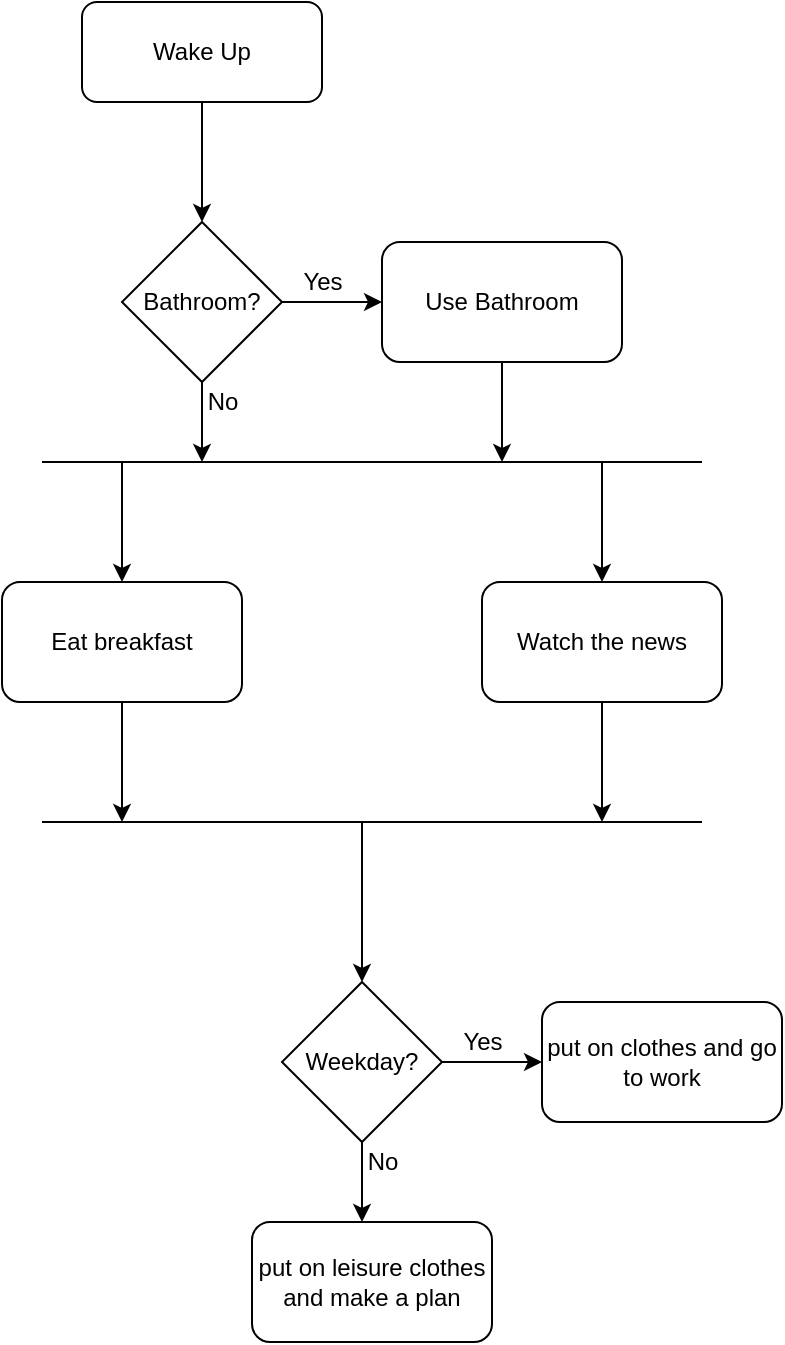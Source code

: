 <mxfile version="14.4.2" type="github" pages="5">
  <diagram id="YM5_balRlLsAySiBHn6m" name="Page-1">
    <mxGraphModel dx="1186" dy="646" grid="1" gridSize="10" guides="1" tooltips="1" connect="1" arrows="1" fold="1" page="1" pageScale="1" pageWidth="827" pageHeight="1169" math="0" shadow="0">
      <root>
        <mxCell id="0" />
        <mxCell id="1" parent="0" />
        <mxCell id="wzAjLbh7rTwiQ1dcUbAy-5" style="edgeStyle=orthogonalEdgeStyle;rounded=0;orthogonalLoop=1;jettySize=auto;html=1;" parent="1" source="wzAjLbh7rTwiQ1dcUbAy-1" target="wzAjLbh7rTwiQ1dcUbAy-4" edge="1">
          <mxGeometry relative="1" as="geometry" />
        </mxCell>
        <mxCell id="wzAjLbh7rTwiQ1dcUbAy-1" value="Wake Up" style="rounded=1;whiteSpace=wrap;html=1;" parent="1" vertex="1">
          <mxGeometry x="310" y="100" width="120" height="50" as="geometry" />
        </mxCell>
        <mxCell id="wzAjLbh7rTwiQ1dcUbAy-10" style="edgeStyle=orthogonalEdgeStyle;rounded=0;orthogonalLoop=1;jettySize=auto;html=1;" parent="1" source="wzAjLbh7rTwiQ1dcUbAy-4" edge="1">
          <mxGeometry relative="1" as="geometry">
            <mxPoint x="370" y="330" as="targetPoint" />
          </mxGeometry>
        </mxCell>
        <mxCell id="wzAjLbh7rTwiQ1dcUbAy-15" style="edgeStyle=orthogonalEdgeStyle;rounded=0;orthogonalLoop=1;jettySize=auto;html=1;entryX=0;entryY=0.5;entryDx=0;entryDy=0;" parent="1" source="wzAjLbh7rTwiQ1dcUbAy-4" target="wzAjLbh7rTwiQ1dcUbAy-14" edge="1">
          <mxGeometry relative="1" as="geometry" />
        </mxCell>
        <mxCell id="wzAjLbh7rTwiQ1dcUbAy-4" value="Bathroom?" style="rhombus;whiteSpace=wrap;html=1;" parent="1" vertex="1">
          <mxGeometry x="330" y="210" width="80" height="80" as="geometry" />
        </mxCell>
        <mxCell id="wzAjLbh7rTwiQ1dcUbAy-20" style="edgeStyle=orthogonalEdgeStyle;rounded=0;orthogonalLoop=1;jettySize=auto;html=1;" parent="1" source="wzAjLbh7rTwiQ1dcUbAy-6" edge="1">
          <mxGeometry relative="1" as="geometry">
            <mxPoint x="330" y="510" as="targetPoint" />
          </mxGeometry>
        </mxCell>
        <mxCell id="wzAjLbh7rTwiQ1dcUbAy-6" value="Eat breakfast" style="rounded=1;whiteSpace=wrap;html=1;" parent="1" vertex="1">
          <mxGeometry x="270" y="390" width="120" height="60" as="geometry" />
        </mxCell>
        <mxCell id="wzAjLbh7rTwiQ1dcUbAy-21" style="edgeStyle=orthogonalEdgeStyle;rounded=0;orthogonalLoop=1;jettySize=auto;html=1;" parent="1" source="wzAjLbh7rTwiQ1dcUbAy-8" edge="1">
          <mxGeometry relative="1" as="geometry">
            <mxPoint x="570" y="510" as="targetPoint" />
          </mxGeometry>
        </mxCell>
        <mxCell id="wzAjLbh7rTwiQ1dcUbAy-8" value="Watch the news" style="rounded=1;whiteSpace=wrap;html=1;" parent="1" vertex="1">
          <mxGeometry x="510" y="390" width="120" height="60" as="geometry" />
        </mxCell>
        <mxCell id="wzAjLbh7rTwiQ1dcUbAy-9" value="" style="endArrow=none;html=1;" parent="1" edge="1">
          <mxGeometry width="50" height="50" relative="1" as="geometry">
            <mxPoint x="290" y="330" as="sourcePoint" />
            <mxPoint x="620" y="330" as="targetPoint" />
          </mxGeometry>
        </mxCell>
        <mxCell id="wzAjLbh7rTwiQ1dcUbAy-11" value="" style="endArrow=classic;html=1;" parent="1" target="wzAjLbh7rTwiQ1dcUbAy-6" edge="1">
          <mxGeometry width="50" height="50" relative="1" as="geometry">
            <mxPoint x="330" y="330" as="sourcePoint" />
            <mxPoint x="440" y="300" as="targetPoint" />
          </mxGeometry>
        </mxCell>
        <mxCell id="wzAjLbh7rTwiQ1dcUbAy-12" value="" style="endArrow=classic;html=1;" parent="1" edge="1">
          <mxGeometry width="50" height="50" relative="1" as="geometry">
            <mxPoint x="570" y="330" as="sourcePoint" />
            <mxPoint x="570" y="390" as="targetPoint" />
          </mxGeometry>
        </mxCell>
        <mxCell id="wzAjLbh7rTwiQ1dcUbAy-17" style="edgeStyle=orthogonalEdgeStyle;rounded=0;orthogonalLoop=1;jettySize=auto;html=1;" parent="1" source="wzAjLbh7rTwiQ1dcUbAy-14" edge="1">
          <mxGeometry relative="1" as="geometry">
            <mxPoint x="520" y="330" as="targetPoint" />
          </mxGeometry>
        </mxCell>
        <mxCell id="wzAjLbh7rTwiQ1dcUbAy-14" value="Use Bathroom" style="rounded=1;whiteSpace=wrap;html=1;" parent="1" vertex="1">
          <mxGeometry x="460" y="220" width="120" height="60" as="geometry" />
        </mxCell>
        <mxCell id="wzAjLbh7rTwiQ1dcUbAy-18" value="Yes" style="text;html=1;align=center;verticalAlign=middle;resizable=0;points=[];autosize=1;" parent="1" vertex="1">
          <mxGeometry x="410" y="230" width="40" height="20" as="geometry" />
        </mxCell>
        <mxCell id="wzAjLbh7rTwiQ1dcUbAy-19" value="No" style="text;html=1;align=center;verticalAlign=middle;resizable=0;points=[];autosize=1;" parent="1" vertex="1">
          <mxGeometry x="365" y="290" width="30" height="20" as="geometry" />
        </mxCell>
        <mxCell id="wzAjLbh7rTwiQ1dcUbAy-22" value="" style="endArrow=none;html=1;" parent="1" edge="1">
          <mxGeometry width="50" height="50" relative="1" as="geometry">
            <mxPoint x="290" y="510" as="sourcePoint" />
            <mxPoint x="620" y="510" as="targetPoint" />
          </mxGeometry>
        </mxCell>
        <mxCell id="wzAjLbh7rTwiQ1dcUbAy-24" style="edgeStyle=orthogonalEdgeStyle;rounded=0;orthogonalLoop=1;jettySize=auto;html=1;" parent="1" edge="1">
          <mxGeometry relative="1" as="geometry">
            <mxPoint x="450" y="590" as="targetPoint" />
            <mxPoint x="450" y="510" as="sourcePoint" />
            <Array as="points">
              <mxPoint x="450" y="540" />
              <mxPoint x="450" y="540" />
            </Array>
          </mxGeometry>
        </mxCell>
        <mxCell id="wzAjLbh7rTwiQ1dcUbAy-26" style="edgeStyle=orthogonalEdgeStyle;rounded=0;orthogonalLoop=1;jettySize=auto;html=1;" parent="1" source="wzAjLbh7rTwiQ1dcUbAy-28" edge="1">
          <mxGeometry relative="1" as="geometry">
            <mxPoint x="450" y="710" as="targetPoint" />
          </mxGeometry>
        </mxCell>
        <mxCell id="wzAjLbh7rTwiQ1dcUbAy-27" style="edgeStyle=orthogonalEdgeStyle;rounded=0;orthogonalLoop=1;jettySize=auto;html=1;entryX=0;entryY=0.5;entryDx=0;entryDy=0;" parent="1" source="wzAjLbh7rTwiQ1dcUbAy-28" edge="1">
          <mxGeometry relative="1" as="geometry">
            <mxPoint x="540" y="630" as="targetPoint" />
          </mxGeometry>
        </mxCell>
        <mxCell id="wzAjLbh7rTwiQ1dcUbAy-28" value="Weekday?" style="rhombus;whiteSpace=wrap;html=1;" parent="1" vertex="1">
          <mxGeometry x="410" y="590" width="80" height="80" as="geometry" />
        </mxCell>
        <mxCell id="wzAjLbh7rTwiQ1dcUbAy-29" value="Yes" style="text;html=1;align=center;verticalAlign=middle;resizable=0;points=[];autosize=1;" parent="1" vertex="1">
          <mxGeometry x="490" y="610" width="40" height="20" as="geometry" />
        </mxCell>
        <mxCell id="wzAjLbh7rTwiQ1dcUbAy-30" value="No" style="text;html=1;align=center;verticalAlign=middle;resizable=0;points=[];autosize=1;" parent="1" vertex="1">
          <mxGeometry x="445" y="670" width="30" height="20" as="geometry" />
        </mxCell>
        <mxCell id="wzAjLbh7rTwiQ1dcUbAy-32" value="put on clothes and go to work" style="rounded=1;whiteSpace=wrap;html=1;" parent="1" vertex="1">
          <mxGeometry x="540" y="600" width="120" height="60" as="geometry" />
        </mxCell>
        <mxCell id="wzAjLbh7rTwiQ1dcUbAy-33" value="put on leisure clothes and make a plan" style="rounded=1;whiteSpace=wrap;html=1;" parent="1" vertex="1">
          <mxGeometry x="395" y="710" width="120" height="60" as="geometry" />
        </mxCell>
      </root>
    </mxGraphModel>
  </diagram>
  <diagram id="MB9-FTvkELiNg7igDeXp" name="Page-2">
    <mxGraphModel dx="1186" dy="646" grid="1" gridSize="10" guides="1" tooltips="1" connect="1" arrows="1" fold="1" page="1" pageScale="1" pageWidth="827" pageHeight="1169" math="0" shadow="0">
      <root>
        <mxCell id="rsSawYi3r9QjYMuF1CPx-0" />
        <mxCell id="rsSawYi3r9QjYMuF1CPx-1" parent="rsSawYi3r9QjYMuF1CPx-0" />
        <mxCell id="rsSawYi3r9QjYMuF1CPx-2" value="&lt;meta charset=&quot;utf-8&quot;&gt;&lt;span style=&quot;color: rgba(0, 0, 0, 0.87); font-family: roboto, helvetica, arial, sans-serif; font-size: 16px; font-style: normal; font-weight: 400; letter-spacing: 0.15px; text-indent: 0px; text-transform: none; word-spacing: 0px; background-color: rgb(255, 255, 255); display: inline; float: none;&quot;&gt;&lt;span&gt;&amp;nbsp;&lt;/span&gt;“Look left. Look right. Are there any cars coming? If not, cross the road. If yes, wait for 5 seconds and then start looking left again.”&lt;/span&gt;" style="text;whiteSpace=wrap;html=1;" vertex="1" parent="rsSawYi3r9QjYMuF1CPx-1">
          <mxGeometry x="110" width="550" height="50" as="geometry" />
        </mxCell>
        <mxCell id="rsSawYi3r9QjYMuF1CPx-3" style="edgeStyle=orthogonalEdgeStyle;rounded=0;orthogonalLoop=1;jettySize=auto;html=1;entryX=0.5;entryY=0;entryDx=0;entryDy=0;" edge="1" parent="rsSawYi3r9QjYMuF1CPx-1" source="rsSawYi3r9QjYMuF1CPx-4" target="rsSawYi3r9QjYMuF1CPx-5">
          <mxGeometry relative="1" as="geometry" />
        </mxCell>
        <mxCell id="rsSawYi3r9QjYMuF1CPx-4" value="Look Left" style="rounded=1;whiteSpace=wrap;html=1;" vertex="1" parent="rsSawYi3r9QjYMuF1CPx-1">
          <mxGeometry x="294" y="70" width="120" height="50" as="geometry" />
        </mxCell>
        <mxCell id="rsSawYi3r9QjYMuF1CPx-7" value="" style="edgeStyle=orthogonalEdgeStyle;rounded=0;orthogonalLoop=1;jettySize=auto;html=1;" edge="1" parent="rsSawYi3r9QjYMuF1CPx-1" source="rsSawYi3r9QjYMuF1CPx-5" target="rsSawYi3r9QjYMuF1CPx-6">
          <mxGeometry relative="1" as="geometry" />
        </mxCell>
        <mxCell id="rsSawYi3r9QjYMuF1CPx-5" value="Look Right" style="rounded=1;whiteSpace=wrap;html=1;" vertex="1" parent="rsSawYi3r9QjYMuF1CPx-1">
          <mxGeometry x="294" y="160" width="120" height="50" as="geometry" />
        </mxCell>
        <mxCell id="rsSawYi3r9QjYMuF1CPx-9" value="" style="edgeStyle=orthogonalEdgeStyle;rounded=0;orthogonalLoop=1;jettySize=auto;html=1;" edge="1" parent="rsSawYi3r9QjYMuF1CPx-1" source="rsSawYi3r9QjYMuF1CPx-6" target="rsSawYi3r9QjYMuF1CPx-8">
          <mxGeometry relative="1" as="geometry" />
        </mxCell>
        <mxCell id="rsSawYi3r9QjYMuF1CPx-12" value="" style="edgeStyle=orthogonalEdgeStyle;rounded=0;orthogonalLoop=1;jettySize=auto;html=1;" edge="1" parent="rsSawYi3r9QjYMuF1CPx-1" source="rsSawYi3r9QjYMuF1CPx-6" target="rsSawYi3r9QjYMuF1CPx-11">
          <mxGeometry relative="1" as="geometry" />
        </mxCell>
        <mxCell id="rsSawYi3r9QjYMuF1CPx-6" value="Cars?" style="rhombus;whiteSpace=wrap;html=1;" vertex="1" parent="rsSawYi3r9QjYMuF1CPx-1">
          <mxGeometry x="314" y="250" width="80" height="80" as="geometry" />
        </mxCell>
        <mxCell id="rsSawYi3r9QjYMuF1CPx-8" value="Cross the road" style="rounded=1;whiteSpace=wrap;html=1;" vertex="1" parent="rsSawYi3r9QjYMuF1CPx-1">
          <mxGeometry x="150" y="265" width="120" height="50" as="geometry" />
        </mxCell>
        <mxCell id="rsSawYi3r9QjYMuF1CPx-10" value="No" style="text;html=1;align=center;verticalAlign=middle;resizable=0;points=[];autosize=1;" vertex="1" parent="rsSawYi3r9QjYMuF1CPx-1">
          <mxGeometry x="284" y="265" width="30" height="20" as="geometry" />
        </mxCell>
        <mxCell id="rsSawYi3r9QjYMuF1CPx-13" style="edgeStyle=orthogonalEdgeStyle;rounded=0;orthogonalLoop=1;jettySize=auto;html=1;entryX=1;entryY=0.5;entryDx=0;entryDy=0;" edge="1" parent="rsSawYi3r9QjYMuF1CPx-1" source="rsSawYi3r9QjYMuF1CPx-11" target="rsSawYi3r9QjYMuF1CPx-4">
          <mxGeometry relative="1" as="geometry">
            <mxPoint x="470" y="300" as="targetPoint" />
            <Array as="points">
              <mxPoint x="450" y="398" />
              <mxPoint x="450" y="95" />
            </Array>
          </mxGeometry>
        </mxCell>
        <mxCell id="rsSawYi3r9QjYMuF1CPx-11" value="Wait 5 Sec" style="rounded=1;whiteSpace=wrap;html=1;" vertex="1" parent="rsSawYi3r9QjYMuF1CPx-1">
          <mxGeometry x="309" y="370" width="90" height="55" as="geometry" />
        </mxCell>
        <mxCell id="rsSawYi3r9QjYMuF1CPx-14" value="Yes" style="text;html=1;align=center;verticalAlign=middle;resizable=0;points=[];autosize=1;" vertex="1" parent="rsSawYi3r9QjYMuF1CPx-1">
          <mxGeometry x="350" y="330" width="40" height="20" as="geometry" />
        </mxCell>
      </root>
    </mxGraphModel>
  </diagram>
  <diagram id="824TNXQoktfaOCZyB_A3" name="Page-3">
    <mxGraphModel dx="1186" dy="646" grid="1" gridSize="10" guides="1" tooltips="1" connect="1" arrows="1" fold="1" page="1" pageScale="1" pageWidth="827" pageHeight="1169" math="0" shadow="0">
      <root>
        <mxCell id="zYbEtL5pjXMR27pWqpPd-0" />
        <mxCell id="zYbEtL5pjXMR27pWqpPd-1" parent="zYbEtL5pjXMR27pWqpPd-0" />
        <mxCell id="zYbEtL5pjXMR27pWqpPd-2" value="&lt;meta charset=&quot;utf-8&quot;&gt;&lt;span style=&quot;color: rgba(0, 0, 0, 0.87); font-family: roboto, helvetica, arial, sans-serif; font-size: 16px; font-style: normal; font-weight: 400; letter-spacing: 0.15px; text-indent: 0px; text-transform: none; word-spacing: 0px; background-color: rgb(255, 255, 255); display: inline; float: none;&quot;&gt;Create an Activity Diagram for a simple &quot;Guess the number!&quot; game, where the player has to guess a randomly selected number between 1 and 10. The process is roughly the following: The computer randomly selects a number between 1 and 10, then asks the player to guess it. The player enters a number. The computer checks if it is smaller, equal or greater than the number to guess. If smaller/greater, it displays &quot;Too small!&quot;/&quot;Too big!&quot; and goes back to letting the player enter a number. If equal, it displays &quot;Yes!&quot;. Then it asks the player if he wants to play again. If yes, it goes back to the beginning, if not, the game ends.&lt;/span&gt;" style="text;whiteSpace=wrap;html=1;" vertex="1" parent="zYbEtL5pjXMR27pWqpPd-1">
          <mxGeometry x="20" y="20" width="780" height="150" as="geometry" />
        </mxCell>
        <mxCell id="zYbEtL5pjXMR27pWqpPd-5" value="" style="edgeStyle=orthogonalEdgeStyle;rounded=0;orthogonalLoop=1;jettySize=auto;html=1;" edge="1" parent="zYbEtL5pjXMR27pWqpPd-1" source="zYbEtL5pjXMR27pWqpPd-3" target="zYbEtL5pjXMR27pWqpPd-4">
          <mxGeometry relative="1" as="geometry" />
        </mxCell>
        <mxCell id="zYbEtL5pjXMR27pWqpPd-3" value="Select a number between 1-10 (X)" style="rounded=1;whiteSpace=wrap;html=1;" vertex="1" parent="zYbEtL5pjXMR27pWqpPd-1">
          <mxGeometry x="30" y="180" width="80" height="60" as="geometry" />
        </mxCell>
        <mxCell id="zYbEtL5pjXMR27pWqpPd-7" value="" style="edgeStyle=orthogonalEdgeStyle;rounded=0;orthogonalLoop=1;jettySize=auto;html=1;" edge="1" parent="zYbEtL5pjXMR27pWqpPd-1" source="zYbEtL5pjXMR27pWqpPd-4" target="zYbEtL5pjXMR27pWqpPd-6">
          <mxGeometry relative="1" as="geometry" />
        </mxCell>
        <mxCell id="zYbEtL5pjXMR27pWqpPd-4" value="Ask player to guess" style="rounded=1;whiteSpace=wrap;html=1;" vertex="1" parent="zYbEtL5pjXMR27pWqpPd-1">
          <mxGeometry x="150" y="180" width="80" height="60" as="geometry" />
        </mxCell>
        <mxCell id="zYbEtL5pjXMR27pWqpPd-9" value="" style="edgeStyle=orthogonalEdgeStyle;rounded=0;orthogonalLoop=1;jettySize=auto;html=1;" edge="1" parent="zYbEtL5pjXMR27pWqpPd-1" source="zYbEtL5pjXMR27pWqpPd-6" target="zYbEtL5pjXMR27pWqpPd-8">
          <mxGeometry relative="1" as="geometry" />
        </mxCell>
        <mxCell id="zYbEtL5pjXMR27pWqpPd-6" value="Get the number from the player (Y)" style="rounded=1;whiteSpace=wrap;html=1;" vertex="1" parent="zYbEtL5pjXMR27pWqpPd-1">
          <mxGeometry x="270" y="180" width="80" height="60" as="geometry" />
        </mxCell>
        <mxCell id="zYbEtL5pjXMR27pWqpPd-11" value="" style="edgeStyle=orthogonalEdgeStyle;rounded=0;orthogonalLoop=1;jettySize=auto;html=1;" edge="1" parent="zYbEtL5pjXMR27pWqpPd-1" source="zYbEtL5pjXMR27pWqpPd-8" target="zYbEtL5pjXMR27pWqpPd-10">
          <mxGeometry relative="1" as="geometry" />
        </mxCell>
        <mxCell id="zYbEtL5pjXMR27pWqpPd-19" value="" style="edgeStyle=orthogonalEdgeStyle;rounded=0;orthogonalLoop=1;jettySize=auto;html=1;" edge="1" parent="zYbEtL5pjXMR27pWqpPd-1" source="zYbEtL5pjXMR27pWqpPd-8" target="zYbEtL5pjXMR27pWqpPd-18">
          <mxGeometry relative="1" as="geometry" />
        </mxCell>
        <mxCell id="zYbEtL5pjXMR27pWqpPd-8" value="Y&amp;gt;X ?" style="rhombus;whiteSpace=wrap;html=1;rounded=1;" vertex="1" parent="zYbEtL5pjXMR27pWqpPd-1">
          <mxGeometry x="390" y="170" width="80" height="80" as="geometry" />
        </mxCell>
        <mxCell id="zYbEtL5pjXMR27pWqpPd-13" value="" style="edgeStyle=orthogonalEdgeStyle;rounded=0;orthogonalLoop=1;jettySize=auto;html=1;" edge="1" parent="zYbEtL5pjXMR27pWqpPd-1" source="zYbEtL5pjXMR27pWqpPd-10" target="zYbEtL5pjXMR27pWqpPd-12">
          <mxGeometry relative="1" as="geometry" />
        </mxCell>
        <mxCell id="zYbEtL5pjXMR27pWqpPd-21" value="" style="edgeStyle=orthogonalEdgeStyle;rounded=0;orthogonalLoop=1;jettySize=auto;html=1;" edge="1" parent="zYbEtL5pjXMR27pWqpPd-1" source="zYbEtL5pjXMR27pWqpPd-10" target="zYbEtL5pjXMR27pWqpPd-20">
          <mxGeometry relative="1" as="geometry" />
        </mxCell>
        <mxCell id="zYbEtL5pjXMR27pWqpPd-10" value="Y&amp;lt;X ?" style="rhombus;whiteSpace=wrap;html=1;rounded=1;" vertex="1" parent="zYbEtL5pjXMR27pWqpPd-1">
          <mxGeometry x="560" y="170" width="80" height="80" as="geometry" />
        </mxCell>
        <mxCell id="zYbEtL5pjXMR27pWqpPd-23" value="" style="edgeStyle=orthogonalEdgeStyle;rounded=0;orthogonalLoop=1;jettySize=auto;html=1;" edge="1" parent="zYbEtL5pjXMR27pWqpPd-1" source="zYbEtL5pjXMR27pWqpPd-12" target="zYbEtL5pjXMR27pWqpPd-22">
          <mxGeometry relative="1" as="geometry" />
        </mxCell>
        <mxCell id="zYbEtL5pjXMR27pWqpPd-12" value="Y = X ?" style="rhombus;whiteSpace=wrap;html=1;rounded=1;" vertex="1" parent="zYbEtL5pjXMR27pWqpPd-1">
          <mxGeometry x="720" y="170" width="80" height="80" as="geometry" />
        </mxCell>
        <mxCell id="zYbEtL5pjXMR27pWqpPd-14" value="NO" style="text;html=1;align=center;verticalAlign=middle;resizable=0;points=[];autosize=1;" vertex="1" parent="zYbEtL5pjXMR27pWqpPd-1">
          <mxGeometry x="475" y="190" width="30" height="20" as="geometry" />
        </mxCell>
        <mxCell id="zYbEtL5pjXMR27pWqpPd-15" value="NO" style="text;html=1;align=center;verticalAlign=middle;resizable=0;points=[];autosize=1;" vertex="1" parent="zYbEtL5pjXMR27pWqpPd-1">
          <mxGeometry x="660" y="190" width="30" height="20" as="geometry" />
        </mxCell>
        <mxCell id="zYbEtL5pjXMR27pWqpPd-27" style="edgeStyle=orthogonalEdgeStyle;rounded=0;orthogonalLoop=1;jettySize=auto;html=1;" edge="1" parent="zYbEtL5pjXMR27pWqpPd-1" source="zYbEtL5pjXMR27pWqpPd-18" target="zYbEtL5pjXMR27pWqpPd-6">
          <mxGeometry relative="1" as="geometry" />
        </mxCell>
        <mxCell id="zYbEtL5pjXMR27pWqpPd-18" value="Your number is too BIG!" style="whiteSpace=wrap;html=1;rounded=1;" vertex="1" parent="zYbEtL5pjXMR27pWqpPd-1">
          <mxGeometry x="370" y="290" width="120" height="60" as="geometry" />
        </mxCell>
        <mxCell id="zYbEtL5pjXMR27pWqpPd-28" style="edgeStyle=orthogonalEdgeStyle;rounded=0;orthogonalLoop=1;jettySize=auto;html=1;" edge="1" parent="zYbEtL5pjXMR27pWqpPd-1" source="zYbEtL5pjXMR27pWqpPd-20">
          <mxGeometry relative="1" as="geometry">
            <mxPoint x="330" y="320" as="targetPoint" />
            <Array as="points">
              <mxPoint x="600" y="390" />
              <mxPoint x="330" y="390" />
            </Array>
          </mxGeometry>
        </mxCell>
        <mxCell id="zYbEtL5pjXMR27pWqpPd-20" value="Your number is too Small" style="whiteSpace=wrap;html=1;rounded=1;" vertex="1" parent="zYbEtL5pjXMR27pWqpPd-1">
          <mxGeometry x="540" y="290" width="120" height="60" as="geometry" />
        </mxCell>
        <mxCell id="zYbEtL5pjXMR27pWqpPd-30" value="" style="edgeStyle=orthogonalEdgeStyle;rounded=0;orthogonalLoop=1;jettySize=auto;html=1;" edge="1" parent="zYbEtL5pjXMR27pWqpPd-1" source="zYbEtL5pjXMR27pWqpPd-22" target="zYbEtL5pjXMR27pWqpPd-29">
          <mxGeometry relative="1" as="geometry" />
        </mxCell>
        <mxCell id="zYbEtL5pjXMR27pWqpPd-22" value="Well Done!!" style="whiteSpace=wrap;html=1;rounded=1;" vertex="1" parent="zYbEtL5pjXMR27pWqpPd-1">
          <mxGeometry x="700" y="290" width="120" height="60" as="geometry" />
        </mxCell>
        <mxCell id="zYbEtL5pjXMR27pWqpPd-24" value="YES" style="text;html=1;align=center;verticalAlign=middle;resizable=0;points=[];autosize=1;" vertex="1" parent="zYbEtL5pjXMR27pWqpPd-1">
          <mxGeometry x="430" y="250" width="40" height="20" as="geometry" />
        </mxCell>
        <mxCell id="zYbEtL5pjXMR27pWqpPd-25" value="YES" style="text;html=1;align=center;verticalAlign=middle;resizable=0;points=[];autosize=1;" vertex="1" parent="zYbEtL5pjXMR27pWqpPd-1">
          <mxGeometry x="600" y="250" width="40" height="20" as="geometry" />
        </mxCell>
        <mxCell id="zYbEtL5pjXMR27pWqpPd-26" value="YES" style="text;html=1;align=center;verticalAlign=middle;resizable=0;points=[];autosize=1;" vertex="1" parent="zYbEtL5pjXMR27pWqpPd-1">
          <mxGeometry x="760" y="250" width="40" height="20" as="geometry" />
        </mxCell>
        <mxCell id="zYbEtL5pjXMR27pWqpPd-31" style="edgeStyle=orthogonalEdgeStyle;rounded=0;orthogonalLoop=1;jettySize=auto;html=1;entryX=0.5;entryY=1;entryDx=0;entryDy=0;" edge="1" parent="zYbEtL5pjXMR27pWqpPd-1" source="zYbEtL5pjXMR27pWqpPd-29" target="zYbEtL5pjXMR27pWqpPd-3">
          <mxGeometry relative="1" as="geometry" />
        </mxCell>
        <mxCell id="zYbEtL5pjXMR27pWqpPd-32" style="edgeStyle=orthogonalEdgeStyle;rounded=0;orthogonalLoop=1;jettySize=auto;html=1;" edge="1" parent="zYbEtL5pjXMR27pWqpPd-1" source="zYbEtL5pjXMR27pWqpPd-29" target="zYbEtL5pjXMR27pWqpPd-33">
          <mxGeometry relative="1" as="geometry">
            <mxPoint x="760" y="580" as="targetPoint" />
          </mxGeometry>
        </mxCell>
        <mxCell id="zYbEtL5pjXMR27pWqpPd-29" value="Do you want&amp;nbsp; &amp;nbsp; &amp;nbsp; another round?" style="rhombus;whiteSpace=wrap;html=1;rounded=1;" vertex="1" parent="zYbEtL5pjXMR27pWqpPd-1">
          <mxGeometry x="700" y="400" width="120" height="120" as="geometry" />
        </mxCell>
        <mxCell id="zYbEtL5pjXMR27pWqpPd-33" value="" style="ellipse;html=1;shape=endState;fillColor=#000000;strokeColor=#ff0000;" vertex="1" parent="zYbEtL5pjXMR27pWqpPd-1">
          <mxGeometry x="745" y="565" width="30" height="30" as="geometry" />
        </mxCell>
      </root>
    </mxGraphModel>
  </diagram>
  <diagram id="GkgFZVrQsGOFf4upYWEc" name="Page-4">
    <mxGraphModel dx="1186" dy="646" grid="1" gridSize="10" guides="1" tooltips="1" connect="1" arrows="1" fold="1" page="1" pageScale="1" pageWidth="827" pageHeight="1169" math="0" shadow="0">
      <root>
        <mxCell id="ckJ9ybg7etyfyaDhxbhr-0" />
        <mxCell id="ckJ9ybg7etyfyaDhxbhr-1" parent="ckJ9ybg7etyfyaDhxbhr-0" />
        <mxCell id="ckJ9ybg7etyfyaDhxbhr-2" value="Changing Diaper (as a Dad)" style="text;html=1;strokeColor=none;fillColor=none;align=center;verticalAlign=middle;whiteSpace=wrap;rounded=0;" parent="ckJ9ybg7etyfyaDhxbhr-1" vertex="1">
          <mxGeometry x="290" y="10" width="211" height="40" as="geometry" />
        </mxCell>
        <mxCell id="ckJ9ybg7etyfyaDhxbhr-5" value="" style="edgeStyle=orthogonalEdgeStyle;rounded=0;orthogonalLoop=1;jettySize=auto;html=1;" parent="ckJ9ybg7etyfyaDhxbhr-1" source="ckJ9ybg7etyfyaDhxbhr-3" target="ckJ9ybg7etyfyaDhxbhr-4" edge="1">
          <mxGeometry relative="1" as="geometry" />
        </mxCell>
        <mxCell id="ckJ9ybg7etyfyaDhxbhr-3" value="Put the baby on the changing mat" style="rounded=1;whiteSpace=wrap;html=1;" parent="ckJ9ybg7etyfyaDhxbhr-1" vertex="1">
          <mxGeometry x="30" y="70" width="120" height="60" as="geometry" />
        </mxCell>
        <mxCell id="ckJ9ybg7etyfyaDhxbhr-7" value="" style="edgeStyle=orthogonalEdgeStyle;rounded=0;orthogonalLoop=1;jettySize=auto;html=1;" parent="ckJ9ybg7etyfyaDhxbhr-1" source="ckJ9ybg7etyfyaDhxbhr-4" target="ckJ9ybg7etyfyaDhxbhr-6" edge="1">
          <mxGeometry relative="1" as="geometry" />
        </mxCell>
        <mxCell id="ckJ9ybg7etyfyaDhxbhr-4" value="Smell the butt of the baby" style="whiteSpace=wrap;html=1;rounded=1;" parent="ckJ9ybg7etyfyaDhxbhr-1" vertex="1">
          <mxGeometry x="180" y="70" width="120" height="60" as="geometry" />
        </mxCell>
        <mxCell id="ckJ9ybg7etyfyaDhxbhr-9" value="" style="edgeStyle=orthogonalEdgeStyle;rounded=0;orthogonalLoop=1;jettySize=auto;html=1;" parent="ckJ9ybg7etyfyaDhxbhr-1" source="ckJ9ybg7etyfyaDhxbhr-6" target="ckJ9ybg7etyfyaDhxbhr-8" edge="1">
          <mxGeometry relative="1" as="geometry" />
        </mxCell>
        <mxCell id="ckJ9ybg7etyfyaDhxbhr-11" value="" style="edgeStyle=orthogonalEdgeStyle;rounded=0;orthogonalLoop=1;jettySize=auto;html=1;" parent="ckJ9ybg7etyfyaDhxbhr-1" edge="1">
          <mxGeometry relative="1" as="geometry">
            <mxPoint x="396" y="135.5" as="sourcePoint" />
            <mxPoint x="396" y="170" as="targetPoint" />
            <Array as="points">
              <mxPoint x="396" y="160" />
              <mxPoint x="396" y="160" />
            </Array>
          </mxGeometry>
        </mxCell>
        <mxCell id="ckJ9ybg7etyfyaDhxbhr-6" value="Smell bad?" style="rhombus;whiteSpace=wrap;html=1;rounded=1;" parent="ckJ9ybg7etyfyaDhxbhr-1" vertex="1">
          <mxGeometry x="355.5" y="60" width="80" height="80" as="geometry" />
        </mxCell>
        <mxCell id="j5P8e1at3w1l11TAYd_l-19" value="" style="edgeStyle=orthogonalEdgeStyle;rounded=0;orthogonalLoop=1;jettySize=auto;html=1;shadow=1;" parent="ckJ9ybg7etyfyaDhxbhr-1" source="ckJ9ybg7etyfyaDhxbhr-8" target="j5P8e1at3w1l11TAYd_l-18" edge="1">
          <mxGeometry relative="1" as="geometry" />
        </mxCell>
        <mxCell id="ckJ9ybg7etyfyaDhxbhr-8" value="Call the mom" style="whiteSpace=wrap;html=1;rounded=1;" parent="ckJ9ybg7etyfyaDhxbhr-1" vertex="1">
          <mxGeometry x="570" y="70" width="90" height="60" as="geometry" />
        </mxCell>
        <mxCell id="ckJ9ybg7etyfyaDhxbhr-12" value="Yes" style="text;html=1;align=center;verticalAlign=middle;resizable=0;points=[];autosize=1;" parent="ckJ9ybg7etyfyaDhxbhr-1" vertex="1">
          <mxGeometry x="435" y="80" width="40" height="20" as="geometry" />
        </mxCell>
        <mxCell id="ckJ9ybg7etyfyaDhxbhr-13" value="No" style="text;html=1;align=center;verticalAlign=middle;resizable=0;points=[];autosize=1;" parent="ckJ9ybg7etyfyaDhxbhr-1" vertex="1">
          <mxGeometry x="399" y="140" width="30" height="20" as="geometry" />
        </mxCell>
        <mxCell id="ckJ9ybg7etyfyaDhxbhr-14" value="" style="endArrow=none;html=1;shadow=1;" parent="ckJ9ybg7etyfyaDhxbhr-1" edge="1">
          <mxGeometry width="50" height="50" relative="1" as="geometry">
            <mxPoint x="270" y="170" as="sourcePoint" />
            <mxPoint x="530" y="170" as="targetPoint" />
            <Array as="points">
              <mxPoint x="390" y="170" />
            </Array>
          </mxGeometry>
        </mxCell>
        <mxCell id="j5P8e1at3w1l11TAYd_l-2" value="" style="edgeStyle=orthogonalEdgeStyle;rounded=0;orthogonalLoop=1;jettySize=auto;html=1;" parent="ckJ9ybg7etyfyaDhxbhr-1" edge="1">
          <mxGeometry relative="1" as="geometry">
            <mxPoint x="290" y="170" as="sourcePoint" />
            <mxPoint x="290" y="210" as="targetPoint" />
          </mxGeometry>
        </mxCell>
        <mxCell id="j5P8e1at3w1l11TAYd_l-7" style="edgeStyle=orthogonalEdgeStyle;rounded=0;orthogonalLoop=1;jettySize=auto;html=1;shadow=1;" parent="ckJ9ybg7etyfyaDhxbhr-1" source="j5P8e1at3w1l11TAYd_l-4" edge="1">
          <mxGeometry relative="1" as="geometry">
            <mxPoint x="295" y="310" as="targetPoint" />
          </mxGeometry>
        </mxCell>
        <mxCell id="j5P8e1at3w1l11TAYd_l-4" value="Open the diaper" style="whiteSpace=wrap;html=1;rounded=1;" parent="ckJ9ybg7etyfyaDhxbhr-1" vertex="1">
          <mxGeometry x="230" y="210" width="130" height="60" as="geometry" />
        </mxCell>
        <mxCell id="j5P8e1at3w1l11TAYd_l-8" style="edgeStyle=orthogonalEdgeStyle;rounded=0;orthogonalLoop=1;jettySize=auto;html=1;shadow=1;" parent="ckJ9ybg7etyfyaDhxbhr-1" source="j5P8e1at3w1l11TAYd_l-6" edge="1">
          <mxGeometry relative="1" as="geometry">
            <mxPoint x="525" y="310" as="targetPoint" />
          </mxGeometry>
        </mxCell>
        <mxCell id="j5P8e1at3w1l11TAYd_l-6" value="Make funny faces and sounds to keep the baby still.&amp;nbsp;" style="whiteSpace=wrap;html=1;rounded=1;" parent="ckJ9ybg7etyfyaDhxbhr-1" vertex="1">
          <mxGeometry x="460" y="210" width="130" height="60" as="geometry" />
        </mxCell>
        <mxCell id="j5P8e1at3w1l11TAYd_l-9" value="" style="endArrow=none;html=1;shadow=1;" parent="ckJ9ybg7etyfyaDhxbhr-1" edge="1">
          <mxGeometry width="50" height="50" relative="1" as="geometry">
            <mxPoint x="284" y="310" as="sourcePoint" />
            <mxPoint x="544" y="310" as="targetPoint" />
            <Array as="points">
              <mxPoint x="404" y="310" />
            </Array>
          </mxGeometry>
        </mxCell>
        <mxCell id="j5P8e1at3w1l11TAYd_l-10" value="" style="edgeStyle=orthogonalEdgeStyle;rounded=0;orthogonalLoop=1;jettySize=auto;html=1;" parent="ckJ9ybg7etyfyaDhxbhr-1" edge="1">
          <mxGeometry relative="1" as="geometry">
            <mxPoint x="400" y="310" as="sourcePoint" />
            <mxPoint x="395" y="340" as="targetPoint" />
            <Array as="points">
              <mxPoint x="395" y="310" />
            </Array>
          </mxGeometry>
        </mxCell>
        <mxCell id="j5P8e1at3w1l11TAYd_l-16" style="edgeStyle=orthogonalEdgeStyle;rounded=0;orthogonalLoop=1;jettySize=auto;html=1;shadow=1;entryX=0.389;entryY=1.067;entryDx=0;entryDy=0;entryPerimeter=0;exitX=1;exitY=0.5;exitDx=0;exitDy=0;" parent="ckJ9ybg7etyfyaDhxbhr-1" source="j5P8e1at3w1l11TAYd_l-12" target="ckJ9ybg7etyfyaDhxbhr-8" edge="1">
          <mxGeometry relative="1" as="geometry">
            <mxPoint x="605" y="160" as="targetPoint" />
            <mxPoint x="446.174" y="404" as="sourcePoint" />
            <Array as="points">
              <mxPoint x="446" y="436" />
              <mxPoint x="446" y="440" />
              <mxPoint x="605" y="440" />
            </Array>
          </mxGeometry>
        </mxCell>
        <mxCell id="j5P8e1at3w1l11TAYd_l-21" style="edgeStyle=orthogonalEdgeStyle;rounded=0;orthogonalLoop=1;jettySize=auto;html=1;shadow=1;" parent="ckJ9ybg7etyfyaDhxbhr-1" source="j5P8e1at3w1l11TAYd_l-12" target="j5P8e1at3w1l11TAYd_l-22" edge="1">
          <mxGeometry relative="1" as="geometry">
            <mxPoint x="399.25" y="512" as="targetPoint" />
          </mxGeometry>
        </mxCell>
        <mxCell id="j5P8e1at3w1l11TAYd_l-12" value="Is there a poop?" style="rhombus;whiteSpace=wrap;html=1;rounded=1;" parent="ckJ9ybg7etyfyaDhxbhr-1" vertex="1">
          <mxGeometry x="341.5" y="390" width="108.5" height="92" as="geometry" />
        </mxCell>
        <mxCell id="j5P8e1at3w1l11TAYd_l-15" value="" style="edgeStyle=orthogonalEdgeStyle;rounded=0;orthogonalLoop=1;jettySize=auto;html=1;" parent="ckJ9ybg7etyfyaDhxbhr-1" edge="1">
          <mxGeometry relative="1" as="geometry">
            <mxPoint x="520" y="173" as="sourcePoint" />
            <mxPoint x="520" y="210" as="targetPoint" />
            <Array as="points">
              <mxPoint x="520" y="173" />
              <mxPoint x="520" y="213" />
            </Array>
          </mxGeometry>
        </mxCell>
        <mxCell id="j5P8e1at3w1l11TAYd_l-17" value="Yes" style="text;html=1;align=center;verticalAlign=middle;resizable=0;points=[];autosize=1;" parent="ckJ9ybg7etyfyaDhxbhr-1" vertex="1">
          <mxGeometry x="450" y="412" width="40" height="20" as="geometry" />
        </mxCell>
        <mxCell id="j5P8e1at3w1l11TAYd_l-18" value="Get away from the room" style="whiteSpace=wrap;html=1;rounded=1;" parent="ckJ9ybg7etyfyaDhxbhr-1" vertex="1">
          <mxGeometry x="700" y="70" width="90" height="60" as="geometry" />
        </mxCell>
        <mxCell id="j5P8e1at3w1l11TAYd_l-31" value="" style="edgeStyle=orthogonalEdgeStyle;rounded=0;orthogonalLoop=1;jettySize=auto;html=1;shadow=1;" parent="ckJ9ybg7etyfyaDhxbhr-1" source="j5P8e1at3w1l11TAYd_l-22" target="j5P8e1at3w1l11TAYd_l-30" edge="1">
          <mxGeometry relative="1" as="geometry" />
        </mxCell>
        <mxCell id="j5P8e1at3w1l11TAYd_l-22" value="Put the new diaper under the baby" style="rounded=1;whiteSpace=wrap;html=1;" parent="ckJ9ybg7etyfyaDhxbhr-1" vertex="1">
          <mxGeometry x="335.75" y="525" width="120" height="60" as="geometry" />
        </mxCell>
        <mxCell id="j5P8e1at3w1l11TAYd_l-23" value="No" style="text;html=1;align=center;verticalAlign=middle;resizable=0;points=[];autosize=1;" parent="ckJ9ybg7etyfyaDhxbhr-1" vertex="1">
          <mxGeometry x="399" y="482" width="30" height="20" as="geometry" />
        </mxCell>
        <mxCell id="j5P8e1at3w1l11TAYd_l-33" value="" style="edgeStyle=orthogonalEdgeStyle;rounded=0;orthogonalLoop=1;jettySize=auto;html=1;shadow=1;" parent="ckJ9ybg7etyfyaDhxbhr-1" source="j5P8e1at3w1l11TAYd_l-30" target="j5P8e1at3w1l11TAYd_l-32" edge="1">
          <mxGeometry relative="1" as="geometry" />
        </mxCell>
        <mxCell id="j5P8e1at3w1l11TAYd_l-30" value="&lt;span&gt;apply some diaper rash cream&lt;/span&gt;" style="whiteSpace=wrap;html=1;rounded=1;" parent="ckJ9ybg7etyfyaDhxbhr-1" vertex="1">
          <mxGeometry x="336.25" y="612" width="120" height="60" as="geometry" />
        </mxCell>
        <mxCell id="j5P8e1at3w1l11TAYd_l-36" value="" style="edgeStyle=orthogonalEdgeStyle;rounded=0;orthogonalLoop=1;jettySize=auto;html=1;shadow=1;" parent="ckJ9ybg7etyfyaDhxbhr-1" source="j5P8e1at3w1l11TAYd_l-32" target="j5P8e1at3w1l11TAYd_l-35" edge="1">
          <mxGeometry relative="1" as="geometry" />
        </mxCell>
        <mxCell id="j5P8e1at3w1l11TAYd_l-49" style="edgeStyle=orthogonalEdgeStyle;rounded=0;orthogonalLoop=1;jettySize=auto;html=1;entryX=0;entryY=0.5;entryDx=0;entryDy=0;shadow=1;" parent="ckJ9ybg7etyfyaDhxbhr-1" source="j5P8e1at3w1l11TAYd_l-32" target="j5P8e1at3w1l11TAYd_l-30" edge="1">
          <mxGeometry relative="1" as="geometry">
            <Array as="points">
              <mxPoint x="316" y="742" />
              <mxPoint x="316" y="642" />
            </Array>
          </mxGeometry>
        </mxCell>
        <mxCell id="j5P8e1at3w1l11TAYd_l-32" value="Does the cream looks enough?" style="rhombus;whiteSpace=wrap;html=1;rounded=1;" parent="ckJ9ybg7etyfyaDhxbhr-1" vertex="1">
          <mxGeometry x="341.25" y="692" width="110" height="100" as="geometry" />
        </mxCell>
        <mxCell id="j5P8e1at3w1l11TAYd_l-39" style="edgeStyle=orthogonalEdgeStyle;rounded=0;orthogonalLoop=1;jettySize=auto;html=1;shadow=1;entryX=0.656;entryY=1.033;entryDx=0;entryDy=0;entryPerimeter=0;" parent="ckJ9ybg7etyfyaDhxbhr-1" source="j5P8e1at3w1l11TAYd_l-35" target="ckJ9ybg7etyfyaDhxbhr-8" edge="1">
          <mxGeometry relative="1" as="geometry">
            <mxPoint x="640" y="240" as="targetPoint" />
            <Array as="points">
              <mxPoint x="629" y="742" />
            </Array>
          </mxGeometry>
        </mxCell>
        <mxCell id="j5P8e1at3w1l11TAYd_l-35" value="Close the diaper" style="whiteSpace=wrap;html=1;rounded=1;" parent="ckJ9ybg7etyfyaDhxbhr-1" vertex="1">
          <mxGeometry x="505" y="712" width="79.25" height="60" as="geometry" />
        </mxCell>
        <mxCell id="j5P8e1at3w1l11TAYd_l-37" value="No" style="text;html=1;align=center;verticalAlign=middle;resizable=0;points=[];autosize=1;" parent="ckJ9ybg7etyfyaDhxbhr-1" vertex="1">
          <mxGeometry x="290" y="672" width="30" height="20" as="geometry" />
        </mxCell>
        <mxCell id="j5P8e1at3w1l11TAYd_l-38" value="Yes" style="text;html=1;align=center;verticalAlign=middle;resizable=0;points=[];autosize=1;" parent="ckJ9ybg7etyfyaDhxbhr-1" vertex="1">
          <mxGeometry x="454.25" y="722" width="40" height="20" as="geometry" />
        </mxCell>
        <mxCell id="j5P8e1at3w1l11TAYd_l-47" value="" style="edgeStyle=orthogonalEdgeStyle;rounded=0;orthogonalLoop=1;jettySize=auto;html=1;shadow=1;" parent="ckJ9ybg7etyfyaDhxbhr-1" source="j5P8e1at3w1l11TAYd_l-46" target="j5P8e1at3w1l11TAYd_l-12" edge="1">
          <mxGeometry relative="1" as="geometry" />
        </mxCell>
        <mxCell id="j5P8e1at3w1l11TAYd_l-46" value="Check for the poop" style="whiteSpace=wrap;html=1;rounded=1;" parent="ckJ9ybg7etyfyaDhxbhr-1" vertex="1">
          <mxGeometry x="330.5" y="330" width="130" height="30" as="geometry" />
        </mxCell>
      </root>
    </mxGraphModel>
  </diagram>
  <diagram id="-ODSPZW0X0TB8SAfwc3E" name="Page-5">
    <mxGraphModel dx="1312" dy="317" grid="1" gridSize="10" guides="1" tooltips="1" connect="1" arrows="1" fold="1" page="1" pageScale="1" pageWidth="827" pageHeight="1169" math="0" shadow="0">
      <root>
        <mxCell id="bLMXLw1mkQ4U77lT0LIt-0" />
        <mxCell id="bLMXLw1mkQ4U77lT0LIt-1" parent="bLMXLw1mkQ4U77lT0LIt-0" />
        <mxCell id="bLMXLw1mkQ4U77lT0LIt-4" value="" style="edgeStyle=orthogonalEdgeStyle;rounded=0;orthogonalLoop=1;jettySize=auto;html=1;" parent="bLMXLw1mkQ4U77lT0LIt-1" source="bLMXLw1mkQ4U77lT0LIt-2" target="bLMXLw1mkQ4U77lT0LIt-3" edge="1">
          <mxGeometry relative="1" as="geometry" />
        </mxCell>
        <mxCell id="bLMXLw1mkQ4U77lT0LIt-2" value="To start type &quot;S&quot;" style="rounded=1;whiteSpace=wrap;html=1;" parent="bLMXLw1mkQ4U77lT0LIt-1" vertex="1">
          <mxGeometry x="30" y="240" width="120" height="60" as="geometry" />
        </mxCell>
        <mxCell id="bLMXLw1mkQ4U77lT0LIt-5" style="edgeStyle=orthogonalEdgeStyle;rounded=0;orthogonalLoop=1;jettySize=auto;html=1;entryX=0.5;entryY=0;entryDx=0;entryDy=0;" parent="bLMXLw1mkQ4U77lT0LIt-1" source="bLMXLw1mkQ4U77lT0LIt-3" target="bLMXLw1mkQ4U77lT0LIt-2" edge="1">
          <mxGeometry relative="1" as="geometry">
            <Array as="points">
              <mxPoint x="290" y="220" />
              <mxPoint x="90" y="220" />
            </Array>
          </mxGeometry>
        </mxCell>
        <mxCell id="bLMXLw1mkQ4U77lT0LIt-6" style="edgeStyle=orthogonalEdgeStyle;rounded=0;orthogonalLoop=1;jettySize=auto;html=1;exitX=1;exitY=0.5;exitDx=0;exitDy=0;" parent="bLMXLw1mkQ4U77lT0LIt-1" source="bLMXLw1mkQ4U77lT0LIt-3" edge="1">
          <mxGeometry relative="1" as="geometry">
            <mxPoint x="390" y="270" as="targetPoint" />
          </mxGeometry>
        </mxCell>
        <mxCell id="bLMXLw1mkQ4U77lT0LIt-3" value="entry =&#39;S&#39;?" style="rhombus;whiteSpace=wrap;html=1;rounded=1;" parent="bLMXLw1mkQ4U77lT0LIt-1" vertex="1">
          <mxGeometry x="250" y="230" width="80" height="80" as="geometry" />
        </mxCell>
        <mxCell id="bLMXLw1mkQ4U77lT0LIt-7" value="No" style="text;html=1;align=center;verticalAlign=middle;resizable=0;points=[];autosize=1;" parent="bLMXLw1mkQ4U77lT0LIt-1" vertex="1">
          <mxGeometry x="290" y="220" width="30" height="20" as="geometry" />
        </mxCell>
        <mxCell id="bLMXLw1mkQ4U77lT0LIt-8" value="Yes" style="text;html=1;align=center;verticalAlign=middle;resizable=0;points=[];autosize=1;" parent="bLMXLw1mkQ4U77lT0LIt-1" vertex="1">
          <mxGeometry x="320" y="250" width="40" height="20" as="geometry" />
        </mxCell>
        <mxCell id="bLMXLw1mkQ4U77lT0LIt-11" value="" style="edgeStyle=orthogonalEdgeStyle;rounded=0;orthogonalLoop=1;jettySize=auto;html=1;" parent="bLMXLw1mkQ4U77lT0LIt-1" source="bLMXLw1mkQ4U77lT0LIt-9" target="bLMXLw1mkQ4U77lT0LIt-10" edge="1">
          <mxGeometry relative="1" as="geometry" />
        </mxCell>
        <mxCell id="bLMXLw1mkQ4U77lT0LIt-9" value="You have entered the&lt;b&gt; Maze of Eternity!&lt;/b&gt;&lt;br&gt;&lt;br&gt;&lt;i&gt;&quot;If you wanna leave this world behind,&lt;br&gt;You better use the power of your mind!&quot;&lt;br&gt;&lt;br&gt;&lt;/i&gt;You walked down in the corridor for a while.&amp;nbsp;&lt;i&gt;&lt;br&gt;&lt;/i&gt;" style="rounded=1;whiteSpace=wrap;html=1;" parent="bLMXLw1mkQ4U77lT0LIt-1" vertex="1">
          <mxGeometry x="390" y="220" width="220" height="100" as="geometry" />
        </mxCell>
        <mxCell id="bLMXLw1mkQ4U77lT0LIt-13" value="" style="edgeStyle=orthogonalEdgeStyle;rounded=0;orthogonalLoop=1;jettySize=auto;html=1;" parent="bLMXLw1mkQ4U77lT0LIt-1" source="bLMXLw1mkQ4U77lT0LIt-10" target="bLMXLw1mkQ4U77lT0LIt-12" edge="1">
          <mxGeometry relative="1" as="geometry" />
        </mxCell>
        <mxCell id="bLMXLw1mkQ4U77lT0LIt-10" value="There seems two options in front of you to choose :&amp;nbsp;&lt;br&gt;(L) Left or (R) Right" style="whiteSpace=wrap;html=1;rounded=1;" parent="bLMXLw1mkQ4U77lT0LIt-1" vertex="1">
          <mxGeometry x="440" y="400" width="120" height="70" as="geometry" />
        </mxCell>
        <mxCell id="bLMXLw1mkQ4U77lT0LIt-14" style="edgeStyle=orthogonalEdgeStyle;rounded=0;orthogonalLoop=1;jettySize=auto;html=1;entryX=0.5;entryY=1;entryDx=0;entryDy=0;" parent="bLMXLw1mkQ4U77lT0LIt-1" source="bLMXLw1mkQ4U77lT0LIt-12" target="bLMXLw1mkQ4U77lT0LIt-15" edge="1">
          <mxGeometry relative="1" as="geometry">
            <mxPoint x="360" y="490" as="targetPoint" />
          </mxGeometry>
        </mxCell>
        <mxCell id="bLMXLw1mkQ4U77lT0LIt-20" value="" style="edgeStyle=orthogonalEdgeStyle;rounded=0;orthogonalLoop=1;jettySize=auto;html=1;entryX=0.5;entryY=0;entryDx=0;entryDy=0;" parent="bLMXLw1mkQ4U77lT0LIt-1" source="bLMXLw1mkQ4U77lT0LIt-12" target="bLMXLw1mkQ4U77lT0LIt-19" edge="1">
          <mxGeometry relative="1" as="geometry">
            <Array as="points" />
          </mxGeometry>
        </mxCell>
        <mxCell id="bLMXLw1mkQ4U77lT0LIt-12" value="entry != &#39;L&#39; or &#39;R&#39;" style="rhombus;whiteSpace=wrap;html=1;rounded=1;" parent="bLMXLw1mkQ4U77lT0LIt-1" vertex="1">
          <mxGeometry x="450" y="510" width="100" height="95" as="geometry" />
        </mxCell>
        <mxCell id="bLMXLw1mkQ4U77lT0LIt-16" style="edgeStyle=orthogonalEdgeStyle;rounded=0;orthogonalLoop=1;jettySize=auto;html=1;entryX=0;entryY=0.5;entryDx=0;entryDy=0;" parent="bLMXLw1mkQ4U77lT0LIt-1" source="bLMXLw1mkQ4U77lT0LIt-15" target="bLMXLw1mkQ4U77lT0LIt-10" edge="1">
          <mxGeometry relative="1" as="geometry">
            <Array as="points">
              <mxPoint x="365" y="435" />
            </Array>
          </mxGeometry>
        </mxCell>
        <mxCell id="bLMXLw1mkQ4U77lT0LIt-15" value="Invalid Entry!&lt;br&gt;Pull yourself together and try again!" style="rounded=1;whiteSpace=wrap;html=1;" parent="bLMXLw1mkQ4U77lT0LIt-1" vertex="1">
          <mxGeometry x="320" y="460" width="90" height="60" as="geometry" />
        </mxCell>
        <mxCell id="bLMXLw1mkQ4U77lT0LIt-22" value="" style="edgeStyle=orthogonalEdgeStyle;rounded=0;orthogonalLoop=1;jettySize=auto;html=1;" parent="bLMXLw1mkQ4U77lT0LIt-1" source="bLMXLw1mkQ4U77lT0LIt-19" target="bLMXLw1mkQ4U77lT0LIt-21" edge="1">
          <mxGeometry relative="1" as="geometry" />
        </mxCell>
        <mxCell id="bLMXLw1mkQ4U77lT0LIt-24" value="" style="edgeStyle=orthogonalEdgeStyle;rounded=0;orthogonalLoop=1;jettySize=auto;html=1;" parent="bLMXLw1mkQ4U77lT0LIt-1" source="bLMXLw1mkQ4U77lT0LIt-19" target="bLMXLw1mkQ4U77lT0LIt-23" edge="1">
          <mxGeometry relative="1" as="geometry" />
        </mxCell>
        <mxCell id="bLMXLw1mkQ4U77lT0LIt-19" value="entry = &#39;L&#39; ?" style="rhombus;whiteSpace=wrap;html=1;rounded=1;" parent="bLMXLw1mkQ4U77lT0LIt-1" vertex="1">
          <mxGeometry x="450" y="620" width="100" height="95" as="geometry" />
        </mxCell>
        <mxCell id="bLMXLw1mkQ4U77lT0LIt-230" value="" style="edgeStyle=orthogonalEdgeStyle;rounded=0;orthogonalLoop=1;jettySize=auto;html=1;strokeColor=#000000;fillColor=#336600;exitX=0.5;exitY=1;exitDx=0;exitDy=0;" parent="bLMXLw1mkQ4U77lT0LIt-1" source="bLMXLw1mkQ4U77lT0LIt-21" target="bLMXLw1mkQ4U77lT0LIt-229" edge="1">
          <mxGeometry relative="1" as="geometry" />
        </mxCell>
        <mxCell id="bLMXLw1mkQ4U77lT0LIt-21" value="&lt;i&gt;&quot;It is getting colder you see, &lt;br&gt;Is this the place you really wanna be?&lt;/i&gt;&quot;&lt;br&gt;&lt;br&gt;As soon as you take the left, you faced another two corridors relatively darker:" style="whiteSpace=wrap;html=1;rounded=1;" parent="bLMXLw1mkQ4U77lT0LIt-1" vertex="1">
          <mxGeometry x="-225" y="616.25" width="210" height="102.5" as="geometry" />
        </mxCell>
        <mxCell id="bLMXLw1mkQ4U77lT0LIt-31" value="" style="edgeStyle=orthogonalEdgeStyle;rounded=0;orthogonalLoop=1;jettySize=auto;html=1;" parent="bLMXLw1mkQ4U77lT0LIt-1" source="bLMXLw1mkQ4U77lT0LIt-23" target="bLMXLw1mkQ4U77lT0LIt-30" edge="1">
          <mxGeometry relative="1" as="geometry" />
        </mxCell>
        <mxCell id="bLMXLw1mkQ4U77lT0LIt-23" value="&lt;i&gt;&quot;The entrance stands right behind, &lt;br&gt;Go back and scream if you like&quot;&lt;br&gt;&lt;/i&gt;&lt;br&gt;You go deeper into the maze now. You walk a little and take follow the corridor that turns left." style="whiteSpace=wrap;html=1;rounded=1;" parent="bLMXLw1mkQ4U77lT0LIt-1" vertex="1">
          <mxGeometry x="370" y="751" width="260" height="89" as="geometry" />
        </mxCell>
        <mxCell id="bLMXLw1mkQ4U77lT0LIt-25" value="Yes (L)" style="text;html=1;align=center;verticalAlign=middle;resizable=0;points=[];autosize=1;" parent="bLMXLw1mkQ4U77lT0LIt-1" vertex="1">
          <mxGeometry x="395" y="650" width="50" height="20" as="geometry" />
        </mxCell>
        <mxCell id="bLMXLw1mkQ4U77lT0LIt-26" value="No (R)" style="text;html=1;align=center;verticalAlign=middle;resizable=0;points=[];autosize=1;" parent="bLMXLw1mkQ4U77lT0LIt-1" vertex="1">
          <mxGeometry x="500" y="720" width="50" height="20" as="geometry" />
        </mxCell>
        <mxCell id="bLMXLw1mkQ4U77lT0LIt-27" value="No" style="text;html=1;align=center;verticalAlign=middle;resizable=0;points=[];autosize=1;" parent="bLMXLw1mkQ4U77lT0LIt-1" vertex="1">
          <mxGeometry x="405" y="540" width="30" height="20" as="geometry" />
        </mxCell>
        <mxCell id="bLMXLw1mkQ4U77lT0LIt-28" value="Yes" style="text;html=1;align=center;verticalAlign=middle;resizable=0;points=[];autosize=1;" parent="bLMXLw1mkQ4U77lT0LIt-1" vertex="1">
          <mxGeometry x="505" y="605" width="40" height="20" as="geometry" />
        </mxCell>
        <mxCell id="bLMXLw1mkQ4U77lT0LIt-33" value="" style="edgeStyle=orthogonalEdgeStyle;rounded=0;orthogonalLoop=1;jettySize=auto;html=1;entryX=0.5;entryY=0;entryDx=0;entryDy=0;" parent="bLMXLw1mkQ4U77lT0LIt-1" source="bLMXLw1mkQ4U77lT0LIt-30" target="bLMXLw1mkQ4U77lT0LIt-39" edge="1">
          <mxGeometry relative="1" as="geometry">
            <mxPoint x="500" y="960" as="targetPoint" />
          </mxGeometry>
        </mxCell>
        <mxCell id="bLMXLw1mkQ4U77lT0LIt-30" value="&amp;nbsp;Now you need to choose between (L) Left and (S) Straight" style="whiteSpace=wrap;html=1;rounded=1;" parent="bLMXLw1mkQ4U77lT0LIt-1" vertex="1">
          <mxGeometry x="435" y="870" width="130" height="60" as="geometry" />
        </mxCell>
        <mxCell id="bLMXLw1mkQ4U77lT0LIt-35" style="edgeStyle=orthogonalEdgeStyle;rounded=0;orthogonalLoop=1;jettySize=auto;html=1;entryX=0.5;entryY=1;entryDx=0;entryDy=0;exitX=0;exitY=0.5;exitDx=0;exitDy=0;" parent="bLMXLw1mkQ4U77lT0LIt-1" source="bLMXLw1mkQ4U77lT0LIt-39" target="bLMXLw1mkQ4U77lT0LIt-37" edge="1">
          <mxGeometry relative="1" as="geometry">
            <mxPoint x="354" y="955" as="targetPoint" />
            <mxPoint x="444" y="1022.5" as="sourcePoint" />
          </mxGeometry>
        </mxCell>
        <mxCell id="bLMXLw1mkQ4U77lT0LIt-36" style="edgeStyle=orthogonalEdgeStyle;rounded=0;orthogonalLoop=1;jettySize=auto;html=1;entryX=0;entryY=0.5;entryDx=0;entryDy=0;" parent="bLMXLw1mkQ4U77lT0LIt-1" source="bLMXLw1mkQ4U77lT0LIt-37" edge="1">
          <mxGeometry relative="1" as="geometry">
            <mxPoint x="434" y="900" as="targetPoint" />
            <Array as="points">
              <mxPoint x="359" y="900" />
            </Array>
          </mxGeometry>
        </mxCell>
        <mxCell id="bLMXLw1mkQ4U77lT0LIt-37" value="Invalid Entry!&lt;br&gt;You need to be more carefull! Try again!" style="rounded=1;whiteSpace=wrap;html=1;" parent="bLMXLw1mkQ4U77lT0LIt-1" vertex="1">
          <mxGeometry x="314" y="925" width="90" height="60" as="geometry" />
        </mxCell>
        <mxCell id="bLMXLw1mkQ4U77lT0LIt-38" value="No" style="text;html=1;align=center;verticalAlign=middle;resizable=0;points=[];autosize=1;" parent="bLMXLw1mkQ4U77lT0LIt-1" vertex="1">
          <mxGeometry x="399" y="1005" width="30" height="20" as="geometry" />
        </mxCell>
        <mxCell id="bLMXLw1mkQ4U77lT0LIt-39" value="entry != &#39;L&#39; or &#39;S&#39;" style="rhombus;whiteSpace=wrap;html=1;rounded=1;" parent="bLMXLw1mkQ4U77lT0LIt-1" vertex="1">
          <mxGeometry x="450" y="976" width="100" height="95" as="geometry" />
        </mxCell>
        <mxCell id="bLMXLw1mkQ4U77lT0LIt-40" value="" style="edgeStyle=orthogonalEdgeStyle;rounded=0;orthogonalLoop=1;jettySize=auto;html=1;entryX=0.5;entryY=0;entryDx=0;entryDy=0;" parent="bLMXLw1mkQ4U77lT0LIt-1" target="bLMXLw1mkQ4U77lT0LIt-43" edge="1">
          <mxGeometry relative="1" as="geometry">
            <mxPoint x="500" y="1070" as="sourcePoint" />
            <Array as="points" />
          </mxGeometry>
        </mxCell>
        <mxCell id="bLMXLw1mkQ4U77lT0LIt-41" value="" style="edgeStyle=orthogonalEdgeStyle;rounded=0;orthogonalLoop=1;jettySize=auto;html=1;entryX=1;entryY=0.323;entryDx=0;entryDy=0;entryPerimeter=0;" parent="bLMXLw1mkQ4U77lT0LIt-1" source="bLMXLw1mkQ4U77lT0LIt-43" target="bLMXLw1mkQ4U77lT0LIt-288" edge="1">
          <mxGeometry relative="1" as="geometry">
            <mxPoint x="360" y="1133" as="targetPoint" />
          </mxGeometry>
        </mxCell>
        <mxCell id="bLMXLw1mkQ4U77lT0LIt-42" value="" style="edgeStyle=orthogonalEdgeStyle;rounded=0;orthogonalLoop=1;jettySize=auto;html=1;" parent="bLMXLw1mkQ4U77lT0LIt-1" source="bLMXLw1mkQ4U77lT0LIt-43" edge="1">
          <mxGeometry relative="1" as="geometry">
            <mxPoint x="740" y="1133" as="targetPoint" />
          </mxGeometry>
        </mxCell>
        <mxCell id="bLMXLw1mkQ4U77lT0LIt-43" value="entry = &#39;L&#39; ?" style="rhombus;whiteSpace=wrap;html=1;rounded=1;" parent="bLMXLw1mkQ4U77lT0LIt-1" vertex="1">
          <mxGeometry x="450" y="1085" width="100" height="95" as="geometry" />
        </mxCell>
        <mxCell id="bLMXLw1mkQ4U77lT0LIt-44" value="Yes(L)" style="text;html=1;align=center;verticalAlign=middle;resizable=0;points=[];autosize=1;" parent="bLMXLw1mkQ4U77lT0LIt-1" vertex="1">
          <mxGeometry x="405" y="1115" width="50" height="20" as="geometry" />
        </mxCell>
        <mxCell id="bLMXLw1mkQ4U77lT0LIt-45" value="No (S)" style="text;html=1;align=center;verticalAlign=middle;resizable=0;points=[];autosize=1;" parent="bLMXLw1mkQ4U77lT0LIt-1" vertex="1">
          <mxGeometry x="560" y="1115" width="50" height="20" as="geometry" />
        </mxCell>
        <mxCell id="bLMXLw1mkQ4U77lT0LIt-46" value="Yes" style="text;html=1;align=center;verticalAlign=middle;resizable=0;points=[];autosize=1;" parent="bLMXLw1mkQ4U77lT0LIt-1" vertex="1">
          <mxGeometry x="505" y="1070" width="40" height="20" as="geometry" />
        </mxCell>
        <mxCell id="bLMXLw1mkQ4U77lT0LIt-229" value="Another decision needs to be made;&amp;nbsp;&lt;br&gt;(S) Straight or (R) Right" style="whiteSpace=wrap;html=1;rounded=1;" parent="bLMXLw1mkQ4U77lT0LIt-1" vertex="1">
          <mxGeometry x="-180" y="880" width="120" height="60" as="geometry" />
        </mxCell>
        <mxCell id="bLMXLw1mkQ4U77lT0LIt-231" value="" style="edgeStyle=orthogonalEdgeStyle;rounded=0;orthogonalLoop=1;jettySize=auto;html=1;entryX=0.5;entryY=0;entryDx=0;entryDy=0;" parent="bLMXLw1mkQ4U77lT0LIt-1" target="bLMXLw1mkQ4U77lT0LIt-236" edge="1">
          <mxGeometry relative="1" as="geometry">
            <mxPoint x="-120" y="940" as="sourcePoint" />
            <mxPoint x="-120" y="970" as="targetPoint" />
          </mxGeometry>
        </mxCell>
        <mxCell id="bLMXLw1mkQ4U77lT0LIt-232" style="edgeStyle=orthogonalEdgeStyle;rounded=0;orthogonalLoop=1;jettySize=auto;html=1;entryX=0.5;entryY=1;entryDx=0;entryDy=0;exitX=0;exitY=0.5;exitDx=0;exitDy=0;" parent="bLMXLw1mkQ4U77lT0LIt-1" source="bLMXLw1mkQ4U77lT0LIt-236" target="bLMXLw1mkQ4U77lT0LIt-234" edge="1">
          <mxGeometry relative="1" as="geometry">
            <mxPoint x="-266" y="965" as="targetPoint" />
            <mxPoint x="-176" y="1032.5" as="sourcePoint" />
          </mxGeometry>
        </mxCell>
        <mxCell id="bLMXLw1mkQ4U77lT0LIt-233" style="edgeStyle=orthogonalEdgeStyle;rounded=0;orthogonalLoop=1;jettySize=auto;html=1;entryX=0;entryY=0.5;entryDx=0;entryDy=0;" parent="bLMXLw1mkQ4U77lT0LIt-1" source="bLMXLw1mkQ4U77lT0LIt-234" edge="1">
          <mxGeometry relative="1" as="geometry">
            <mxPoint x="-186" y="910" as="targetPoint" />
            <Array as="points">
              <mxPoint x="-261" y="910" />
            </Array>
          </mxGeometry>
        </mxCell>
        <mxCell id="bLMXLw1mkQ4U77lT0LIt-234" value="Invalid Entry!&lt;br&gt;Take a deep breath and try again!" style="rounded=1;whiteSpace=wrap;html=1;" parent="bLMXLw1mkQ4U77lT0LIt-1" vertex="1">
          <mxGeometry x="-306" y="935" width="90" height="60" as="geometry" />
        </mxCell>
        <mxCell id="bLMXLw1mkQ4U77lT0LIt-235" value="No" style="text;html=1;align=center;verticalAlign=middle;resizable=0;points=[];autosize=1;" parent="bLMXLw1mkQ4U77lT0LIt-1" vertex="1">
          <mxGeometry x="-221" y="1015" width="30" height="20" as="geometry" />
        </mxCell>
        <mxCell id="bLMXLw1mkQ4U77lT0LIt-236" value="entry != &#39;R&#39; or &#39;S&#39;" style="rhombus;whiteSpace=wrap;html=1;rounded=1;" parent="bLMXLw1mkQ4U77lT0LIt-1" vertex="1">
          <mxGeometry x="-170" y="986" width="100" height="95" as="geometry" />
        </mxCell>
        <mxCell id="bLMXLw1mkQ4U77lT0LIt-237" value="" style="edgeStyle=orthogonalEdgeStyle;rounded=0;orthogonalLoop=1;jettySize=auto;html=1;entryX=0.5;entryY=0;entryDx=0;entryDy=0;" parent="bLMXLw1mkQ4U77lT0LIt-1" target="bLMXLw1mkQ4U77lT0LIt-240" edge="1">
          <mxGeometry relative="1" as="geometry">
            <mxPoint x="-120" y="1080" as="sourcePoint" />
            <Array as="points" />
          </mxGeometry>
        </mxCell>
        <mxCell id="bLMXLw1mkQ4U77lT0LIt-245" style="edgeStyle=orthogonalEdgeStyle;rounded=0;orthogonalLoop=1;jettySize=auto;html=1;strokeColor=#000000;fillColor=#336600;" parent="bLMXLw1mkQ4U77lT0LIt-1" source="bLMXLw1mkQ4U77lT0LIt-240" edge="1">
          <mxGeometry relative="1" as="geometry">
            <mxPoint x="-240" y="1142.5" as="targetPoint" />
          </mxGeometry>
        </mxCell>
        <mxCell id="bLMXLw1mkQ4U77lT0LIt-252" value="" style="edgeStyle=orthogonalEdgeStyle;rounded=0;orthogonalLoop=1;jettySize=auto;html=1;strokeColor=#000000;fillColor=#336600;" parent="bLMXLw1mkQ4U77lT0LIt-1" source="bLMXLw1mkQ4U77lT0LIt-240" target="bLMXLw1mkQ4U77lT0LIt-251" edge="1">
          <mxGeometry relative="1" as="geometry" />
        </mxCell>
        <mxCell id="bLMXLw1mkQ4U77lT0LIt-240" value="entry = &#39;R&#39; ?" style="rhombus;whiteSpace=wrap;html=1;rounded=1;" parent="bLMXLw1mkQ4U77lT0LIt-1" vertex="1">
          <mxGeometry x="-170" y="1095" width="100" height="95" as="geometry" />
        </mxCell>
        <mxCell id="bLMXLw1mkQ4U77lT0LIt-241" value="No (S)" style="text;html=1;align=center;verticalAlign=middle;resizable=0;points=[];autosize=1;" parent="bLMXLw1mkQ4U77lT0LIt-1" vertex="1">
          <mxGeometry x="-226" y="1115" width="50" height="20" as="geometry" />
        </mxCell>
        <mxCell id="bLMXLw1mkQ4U77lT0LIt-242" value="Yes (R)" style="text;html=1;align=center;verticalAlign=middle;resizable=0;points=[];autosize=1;" parent="bLMXLw1mkQ4U77lT0LIt-1" vertex="1">
          <mxGeometry x="-125" y="1190" width="60" height="20" as="geometry" />
        </mxCell>
        <mxCell id="bLMXLw1mkQ4U77lT0LIt-243" value="Yes&amp;nbsp;" style="text;html=1;align=center;verticalAlign=middle;resizable=0;points=[];autosize=1;" parent="bLMXLw1mkQ4U77lT0LIt-1" vertex="1">
          <mxGeometry x="-115" y="1080" width="40" height="20" as="geometry" />
        </mxCell>
        <mxCell id="zjKW0qXPaN3Y1cWQwuuv-24" style="edgeStyle=orthogonalEdgeStyle;rounded=0;orthogonalLoop=1;jettySize=auto;html=1;strokeColor=#000000;entryX=0.5;entryY=1;entryDx=0;entryDy=0;" edge="1" parent="bLMXLw1mkQ4U77lT0LIt-1" source="bLMXLw1mkQ4U77lT0LIt-247" target="zjKW0qXPaN3Y1cWQwuuv-1">
          <mxGeometry relative="1" as="geometry">
            <mxPoint x="-500" y="570" as="targetPoint" />
            <Array as="points">
              <mxPoint x="-511" y="1145" />
              <mxPoint x="-511" y="570" />
              <mxPoint x="-511" y="570" />
            </Array>
          </mxGeometry>
        </mxCell>
        <mxCell id="zjKW0qXPaN3Y1cWQwuuv-41" style="edgeStyle=orthogonalEdgeStyle;rounded=0;orthogonalLoop=1;jettySize=auto;html=1;strokeColor=#000000;" edge="1" parent="bLMXLw1mkQ4U77lT0LIt-1" source="bLMXLw1mkQ4U77lT0LIt-247">
          <mxGeometry relative="1" as="geometry">
            <mxPoint x="-510" y="1144.5" as="targetPoint" />
          </mxGeometry>
        </mxCell>
        <mxCell id="bLMXLw1mkQ4U77lT0LIt-247" value="&lt;i&gt;&quot;I smell the fear in your breath, &lt;/i&gt;&lt;br&gt;&lt;i&gt;Is it because of your coming DEATH?&quot;&lt;/i&gt;&lt;br&gt;&lt;br&gt;&lt;b&gt;There was a giant spider and it bit you. You are DEAD!&lt;/b&gt;" style="rounded=0;whiteSpace=wrap;html=1;strokeColor=#FF0000;fillColor=#FFCCCC;" parent="bLMXLw1mkQ4U77lT0LIt-1" vertex="1">
          <mxGeometry x="-460" y="1109" width="220" height="71" as="geometry" />
        </mxCell>
        <mxCell id="bLMXLw1mkQ4U77lT0LIt-248" value="" style="group" parent="bLMXLw1mkQ4U77lT0LIt-1" vertex="1" connectable="0">
          <mxGeometry x="1090" y="170" width="330" height="360" as="geometry" />
        </mxCell>
        <mxCell id="bLMXLw1mkQ4U77lT0LIt-94" value="" style="endArrow=none;html=1;" parent="bLMXLw1mkQ4U77lT0LIt-248" edge="1">
          <mxGeometry width="50" height="50" relative="1" as="geometry">
            <mxPoint as="sourcePoint" />
            <mxPoint x="120" as="targetPoint" />
          </mxGeometry>
        </mxCell>
        <mxCell id="bLMXLw1mkQ4U77lT0LIt-95" value="" style="endArrow=none;html=1;" parent="bLMXLw1mkQ4U77lT0LIt-248" edge="1">
          <mxGeometry width="50" height="50" relative="1" as="geometry">
            <mxPoint x="180" as="sourcePoint" />
            <mxPoint x="300" as="targetPoint" />
          </mxGeometry>
        </mxCell>
        <mxCell id="bLMXLw1mkQ4U77lT0LIt-96" value="" style="endArrow=none;html=1;" parent="bLMXLw1mkQ4U77lT0LIt-248" edge="1">
          <mxGeometry width="50" height="50" relative="1" as="geometry">
            <mxPoint as="sourcePoint" />
            <mxPoint y="360" as="targetPoint" />
          </mxGeometry>
        </mxCell>
        <mxCell id="bLMXLw1mkQ4U77lT0LIt-97" value="" style="endArrow=none;html=1;" parent="bLMXLw1mkQ4U77lT0LIt-248" edge="1">
          <mxGeometry width="50" height="50" relative="1" as="geometry">
            <mxPoint x="300" as="sourcePoint" />
            <mxPoint x="300" y="300" as="targetPoint" />
          </mxGeometry>
        </mxCell>
        <mxCell id="bLMXLw1mkQ4U77lT0LIt-98" value="" style="endArrow=none;html=1;" parent="bLMXLw1mkQ4U77lT0LIt-248" edge="1">
          <mxGeometry width="50" height="50" relative="1" as="geometry">
            <mxPoint y="360" as="sourcePoint" />
            <mxPoint x="300" y="360" as="targetPoint" />
          </mxGeometry>
        </mxCell>
        <mxCell id="bLMXLw1mkQ4U77lT0LIt-112" value="" style="endArrow=none;html=1;" parent="bLMXLw1mkQ4U77lT0LIt-248" edge="1">
          <mxGeometry width="50" height="50" relative="1" as="geometry">
            <mxPoint x="60" y="60" as="sourcePoint" />
            <mxPoint x="180" y="60" as="targetPoint" />
          </mxGeometry>
        </mxCell>
        <mxCell id="bLMXLw1mkQ4U77lT0LIt-114" value="" style="endArrow=none;html=1;" parent="bLMXLw1mkQ4U77lT0LIt-248" edge="1">
          <mxGeometry width="50" height="50" relative="1" as="geometry">
            <mxPoint x="60" y="240" as="sourcePoint" />
            <mxPoint x="180" y="240" as="targetPoint" />
          </mxGeometry>
        </mxCell>
        <mxCell id="bLMXLw1mkQ4U77lT0LIt-115" value="" style="endArrow=none;html=1;" parent="bLMXLw1mkQ4U77lT0LIt-248" edge="1">
          <mxGeometry width="50" height="50" relative="1" as="geometry">
            <mxPoint x="180" y="60" as="sourcePoint" />
            <mxPoint x="180" y="240" as="targetPoint" />
          </mxGeometry>
        </mxCell>
        <mxCell id="bLMXLw1mkQ4U77lT0LIt-116" value="" style="endArrow=none;html=1;" parent="bLMXLw1mkQ4U77lT0LIt-248" edge="1">
          <mxGeometry width="50" height="50" relative="1" as="geometry">
            <mxPoint x="120" y="60" as="sourcePoint" />
            <mxPoint x="120" y="120" as="targetPoint" />
          </mxGeometry>
        </mxCell>
        <mxCell id="bLMXLw1mkQ4U77lT0LIt-117" value="" style="endArrow=none;html=1;" parent="bLMXLw1mkQ4U77lT0LIt-248" edge="1">
          <mxGeometry width="50" height="50" relative="1" as="geometry">
            <mxPoint x="60" y="120" as="sourcePoint" />
            <mxPoint x="120" y="120" as="targetPoint" />
          </mxGeometry>
        </mxCell>
        <mxCell id="bLMXLw1mkQ4U77lT0LIt-118" value="" style="endArrow=none;html=1;" parent="bLMXLw1mkQ4U77lT0LIt-248" edge="1">
          <mxGeometry width="50" height="50" relative="1" as="geometry">
            <mxPoint x="60" y="60" as="sourcePoint" />
            <mxPoint x="60" y="120" as="targetPoint" />
          </mxGeometry>
        </mxCell>
        <mxCell id="bLMXLw1mkQ4U77lT0LIt-119" value="" style="endArrow=none;html=1;" parent="bLMXLw1mkQ4U77lT0LIt-248" edge="1">
          <mxGeometry width="50" height="50" relative="1" as="geometry">
            <mxPoint x="60" y="300" as="sourcePoint" />
            <mxPoint x="120" y="300" as="targetPoint" />
          </mxGeometry>
        </mxCell>
        <mxCell id="bLMXLw1mkQ4U77lT0LIt-120" value="" style="endArrow=none;html=1;" parent="bLMXLw1mkQ4U77lT0LIt-248" edge="1">
          <mxGeometry width="50" height="50" relative="1" as="geometry">
            <mxPoint x="120" y="180" as="sourcePoint" />
            <mxPoint x="120" y="240" as="targetPoint" />
          </mxGeometry>
        </mxCell>
        <mxCell id="bLMXLw1mkQ4U77lT0LIt-121" value="" style="endArrow=none;html=1;" parent="bLMXLw1mkQ4U77lT0LIt-248" edge="1">
          <mxGeometry width="50" height="50" relative="1" as="geometry">
            <mxPoint x="60" y="180" as="sourcePoint" />
            <mxPoint x="120" y="180" as="targetPoint" />
          </mxGeometry>
        </mxCell>
        <mxCell id="bLMXLw1mkQ4U77lT0LIt-122" value="" style="endArrow=none;html=1;" parent="bLMXLw1mkQ4U77lT0LIt-248" edge="1">
          <mxGeometry width="50" height="50" relative="1" as="geometry">
            <mxPoint x="60" y="180" as="sourcePoint" />
            <mxPoint x="60" y="240" as="targetPoint" />
          </mxGeometry>
        </mxCell>
        <mxCell id="bLMXLw1mkQ4U77lT0LIt-123" value="" style="endArrow=none;html=1;" parent="bLMXLw1mkQ4U77lT0LIt-248" edge="1">
          <mxGeometry width="50" height="50" relative="1" as="geometry">
            <mxPoint x="180" y="240" as="sourcePoint" />
            <mxPoint x="180" y="300" as="targetPoint" />
          </mxGeometry>
        </mxCell>
        <mxCell id="bLMXLw1mkQ4U77lT0LIt-124" value="" style="endArrow=none;html=1;" parent="bLMXLw1mkQ4U77lT0LIt-248" edge="1">
          <mxGeometry width="50" height="50" relative="1" as="geometry">
            <mxPoint x="60" y="300" as="sourcePoint" />
            <mxPoint x="60" y="360" as="targetPoint" />
          </mxGeometry>
        </mxCell>
        <mxCell id="bLMXLw1mkQ4U77lT0LIt-125" value="" style="endArrow=none;html=1;" parent="bLMXLw1mkQ4U77lT0LIt-248" edge="1">
          <mxGeometry width="50" height="50" relative="1" as="geometry">
            <mxPoint x="180" y="300" as="sourcePoint" />
            <mxPoint x="300" y="300" as="targetPoint" />
          </mxGeometry>
        </mxCell>
        <mxCell id="bLMXLw1mkQ4U77lT0LIt-126" value="" style="endArrow=none;html=1;" parent="bLMXLw1mkQ4U77lT0LIt-248" edge="1">
          <mxGeometry width="50" height="50" relative="1" as="geometry">
            <mxPoint x="240" y="60" as="sourcePoint" />
            <mxPoint x="240" y="180" as="targetPoint" />
          </mxGeometry>
        </mxCell>
        <mxCell id="bLMXLw1mkQ4U77lT0LIt-127" value="" style="endArrow=none;html=1;" parent="bLMXLw1mkQ4U77lT0LIt-248" edge="1">
          <mxGeometry width="50" height="50" relative="1" as="geometry">
            <mxPoint x="240" y="60" as="sourcePoint" />
            <mxPoint x="300" y="60" as="targetPoint" />
          </mxGeometry>
        </mxCell>
        <mxCell id="bLMXLw1mkQ4U77lT0LIt-128" value="" style="endArrow=none;html=1;" parent="bLMXLw1mkQ4U77lT0LIt-248" edge="1">
          <mxGeometry width="50" height="50" relative="1" as="geometry">
            <mxPoint x="240" y="240" as="sourcePoint" />
            <mxPoint x="300" y="240" as="targetPoint" />
          </mxGeometry>
        </mxCell>
        <mxCell id="bLMXLw1mkQ4U77lT0LIt-129" value="" style="whiteSpace=wrap;html=1;aspect=fixed;fillColor=#000000;" parent="bLMXLw1mkQ4U77lT0LIt-248" vertex="1">
          <mxGeometry x="60" y="60" width="60" height="60" as="geometry" />
        </mxCell>
        <mxCell id="bLMXLw1mkQ4U77lT0LIt-130" value="" style="whiteSpace=wrap;html=1;aspect=fixed;fillColor=#000000;" parent="bLMXLw1mkQ4U77lT0LIt-248" vertex="1">
          <mxGeometry x="60" y="180" width="60" height="60" as="geometry" />
        </mxCell>
        <mxCell id="bLMXLw1mkQ4U77lT0LIt-131" value="" style="whiteSpace=wrap;html=1;aspect=fixed;fillColor=#000000;" parent="bLMXLw1mkQ4U77lT0LIt-248" vertex="1">
          <mxGeometry x="240" y="60" width="60" height="60" as="geometry" />
        </mxCell>
        <mxCell id="bLMXLw1mkQ4U77lT0LIt-132" value="" style="whiteSpace=wrap;html=1;aspect=fixed;fillColor=#000000;" parent="bLMXLw1mkQ4U77lT0LIt-248" vertex="1">
          <mxGeometry x="240" y="120" width="60" height="60" as="geometry" />
        </mxCell>
        <mxCell id="bLMXLw1mkQ4U77lT0LIt-133" value="" style="whiteSpace=wrap;html=1;aspect=fixed;fillColor=#000000;" parent="bLMXLw1mkQ4U77lT0LIt-248" vertex="1">
          <mxGeometry x="240" y="240" width="60" height="60" as="geometry" />
        </mxCell>
        <mxCell id="bLMXLw1mkQ4U77lT0LIt-146" value="" style="endArrow=classic;html=1;" parent="bLMXLw1mkQ4U77lT0LIt-248" edge="1">
          <mxGeometry width="50" height="50" relative="1" as="geometry">
            <mxPoint x="42" y="269.58" as="sourcePoint" />
            <mxPoint x="72" y="269.58" as="targetPoint" />
          </mxGeometry>
        </mxCell>
        <mxCell id="bLMXLw1mkQ4U77lT0LIt-147" value="" style="endArrow=classic;html=1;" parent="bLMXLw1mkQ4U77lT0LIt-248" edge="1">
          <mxGeometry width="50" height="50" relative="1" as="geometry">
            <mxPoint x="42" y="149.58" as="sourcePoint" />
            <mxPoint x="72" y="149.58" as="targetPoint" />
          </mxGeometry>
        </mxCell>
        <mxCell id="bLMXLw1mkQ4U77lT0LIt-148" value="" style="endArrow=classic;html=1;" parent="bLMXLw1mkQ4U77lT0LIt-248" edge="1">
          <mxGeometry width="50" height="50" relative="1" as="geometry">
            <mxPoint x="165" y="323.58" as="sourcePoint" />
            <mxPoint x="195" y="323.58" as="targetPoint" />
          </mxGeometry>
        </mxCell>
        <mxCell id="bLMXLw1mkQ4U77lT0LIt-149" value="" style="endArrow=classic;html=1;" parent="bLMXLw1mkQ4U77lT0LIt-248" edge="1">
          <mxGeometry width="50" height="50" relative="1" as="geometry">
            <mxPoint x="225" y="209.58" as="sourcePoint" />
            <mxPoint x="255" y="209.58" as="targetPoint" />
          </mxGeometry>
        </mxCell>
        <mxCell id="bLMXLw1mkQ4U77lT0LIt-150" value="" style="endArrow=classic;html=1;" parent="bLMXLw1mkQ4U77lT0LIt-248" edge="1">
          <mxGeometry width="50" height="50" relative="1" as="geometry">
            <mxPoint x="225" y="44.58" as="sourcePoint" />
            <mxPoint x="255" y="44.58" as="targetPoint" />
          </mxGeometry>
        </mxCell>
        <mxCell id="bLMXLw1mkQ4U77lT0LIt-151" value="" style="endArrow=classic;html=1;" parent="bLMXLw1mkQ4U77lT0LIt-248" edge="1">
          <mxGeometry width="50" height="50" relative="1" as="geometry">
            <mxPoint x="165" y="14.58" as="sourcePoint" />
            <mxPoint x="195" y="14.58" as="targetPoint" />
          </mxGeometry>
        </mxCell>
        <mxCell id="bLMXLw1mkQ4U77lT0LIt-152" value="" style="endArrow=classic;html=1;" parent="bLMXLw1mkQ4U77lT0LIt-248" edge="1">
          <mxGeometry width="50" height="50" relative="1" as="geometry">
            <mxPoint x="135" y="14.58" as="sourcePoint" />
            <mxPoint x="105" y="14.58" as="targetPoint" />
          </mxGeometry>
        </mxCell>
        <mxCell id="bLMXLw1mkQ4U77lT0LIt-153" value="" style="endArrow=classic;html=1;" parent="bLMXLw1mkQ4U77lT0LIt-248" edge="1">
          <mxGeometry width="50" height="50" relative="1" as="geometry">
            <mxPoint x="135" y="323.58" as="sourcePoint" />
            <mxPoint x="105" y="323.58" as="targetPoint" />
          </mxGeometry>
        </mxCell>
        <mxCell id="bLMXLw1mkQ4U77lT0LIt-154" value="" style="endArrow=classic;html=1;" parent="bLMXLw1mkQ4U77lT0LIt-248" edge="1">
          <mxGeometry width="50" height="50" relative="1" as="geometry">
            <mxPoint x="209.58" y="60" as="sourcePoint" />
            <mxPoint x="209.58" y="90" as="targetPoint" />
          </mxGeometry>
        </mxCell>
        <mxCell id="bLMXLw1mkQ4U77lT0LIt-155" value="" style="endArrow=classic;html=1;" parent="bLMXLw1mkQ4U77lT0LIt-248" edge="1">
          <mxGeometry width="50" height="50" relative="1" as="geometry">
            <mxPoint x="209.58" y="225" as="sourcePoint" />
            <mxPoint x="209.58" y="255" as="targetPoint" />
          </mxGeometry>
        </mxCell>
        <mxCell id="bLMXLw1mkQ4U77lT0LIt-157" value="" style="endArrow=classic;html=1;" parent="bLMXLw1mkQ4U77lT0LIt-248" edge="1">
          <mxGeometry width="50" height="50" relative="1" as="geometry">
            <mxPoint x="149.16" y="165" as="sourcePoint" />
            <mxPoint x="149.16" y="195" as="targetPoint" />
          </mxGeometry>
        </mxCell>
        <mxCell id="bLMXLw1mkQ4U77lT0LIt-158" value="" style="endArrow=classic;html=1;" parent="bLMXLw1mkQ4U77lT0LIt-248" edge="1">
          <mxGeometry width="50" height="50" relative="1" as="geometry">
            <mxPoint x="26.58" y="285" as="sourcePoint" />
            <mxPoint x="26.58" y="315" as="targetPoint" />
          </mxGeometry>
        </mxCell>
        <mxCell id="bLMXLw1mkQ4U77lT0LIt-159" value="" style="endArrow=classic;html=1;" parent="bLMXLw1mkQ4U77lT0LIt-248" edge="1">
          <mxGeometry width="50" height="50" relative="1" as="geometry">
            <mxPoint x="26.58" y="165" as="sourcePoint" />
            <mxPoint x="26.58" y="195" as="targetPoint" />
          </mxGeometry>
        </mxCell>
        <mxCell id="bLMXLw1mkQ4U77lT0LIt-160" value="" style="endArrow=classic;html=1;" parent="bLMXLw1mkQ4U77lT0LIt-248" edge="1">
          <mxGeometry width="50" height="50" relative="1" as="geometry">
            <mxPoint x="150.0" y="135" as="sourcePoint" />
            <mxPoint x="150.42" y="105" as="targetPoint" />
          </mxGeometry>
        </mxCell>
        <mxCell id="bLMXLw1mkQ4U77lT0LIt-161" value="" style="shape=flexArrow;endArrow=classic;html=1;width=2.222;endSize=1.797;endWidth=4.938;fillColor=#336600;" parent="bLMXLw1mkQ4U77lT0LIt-248" edge="1">
          <mxGeometry width="50" height="50" relative="1" as="geometry">
            <mxPoint x="300" y="332.58" as="sourcePoint" />
            <mxPoint x="330" y="332.58" as="targetPoint" />
          </mxGeometry>
        </mxCell>
        <mxCell id="zjKW0qXPaN3Y1cWQwuuv-49" value="" style="rhombus;whiteSpace=wrap;html=1;strokeColor=#000000;" vertex="1" parent="bLMXLw1mkQ4U77lT0LIt-248">
          <mxGeometry x="136" width="29" height="30" as="geometry" />
        </mxCell>
        <mxCell id="zjKW0qXPaN3Y1cWQwuuv-50" value="" style="rhombus;whiteSpace=wrap;html=1;strokeColor=#000000;" vertex="1" parent="bLMXLw1mkQ4U77lT0LIt-248">
          <mxGeometry x="196" y="30" width="29" height="30" as="geometry" />
        </mxCell>
        <mxCell id="zjKW0qXPaN3Y1cWQwuuv-51" value="" style="rhombus;whiteSpace=wrap;html=1;strokeColor=#000000;" vertex="1" parent="bLMXLw1mkQ4U77lT0LIt-248">
          <mxGeometry x="195" y="195" width="29" height="30" as="geometry" />
        </mxCell>
        <mxCell id="zjKW0qXPaN3Y1cWQwuuv-52" value="" style="rhombus;whiteSpace=wrap;html=1;strokeColor=#000000;" vertex="1" parent="bLMXLw1mkQ4U77lT0LIt-248">
          <mxGeometry x="135" y="135" width="29" height="30" as="geometry" />
        </mxCell>
        <mxCell id="zjKW0qXPaN3Y1cWQwuuv-53" value="" style="rhombus;whiteSpace=wrap;html=1;strokeColor=#000000;" vertex="1" parent="bLMXLw1mkQ4U77lT0LIt-248">
          <mxGeometry x="12" y="135" width="29" height="30" as="geometry" />
        </mxCell>
        <mxCell id="zjKW0qXPaN3Y1cWQwuuv-54" value="" style="rhombus;whiteSpace=wrap;html=1;strokeColor=#000000;" vertex="1" parent="bLMXLw1mkQ4U77lT0LIt-248">
          <mxGeometry x="12" y="255" width="29" height="30" as="geometry" />
        </mxCell>
        <mxCell id="zjKW0qXPaN3Y1cWQwuuv-55" value="" style="rhombus;whiteSpace=wrap;html=1;strokeColor=#000000;" vertex="1" parent="bLMXLw1mkQ4U77lT0LIt-248">
          <mxGeometry x="136" y="308" width="29" height="30" as="geometry" />
        </mxCell>
        <mxCell id="bLMXLw1mkQ4U77lT0LIt-249" value="" style="group" parent="bLMXLw1mkQ4U77lT0LIt-1" vertex="1" connectable="0">
          <mxGeometry x="1169" y="550" width="160" height="80" as="geometry" />
        </mxCell>
        <mxCell id="bLMXLw1mkQ4U77lT0LIt-162" value="L&lt;br&gt;S&lt;br&gt;&lt;font color=&quot;#ff3333&quot;&gt;X&lt;/font&gt;" style="text;html=1;align=center;verticalAlign=middle;resizable=0;points=[];autosize=1;" parent="bLMXLw1mkQ4U77lT0LIt-249" vertex="1">
          <mxGeometry y="1" width="20" height="50" as="geometry" />
        </mxCell>
        <mxCell id="bLMXLw1mkQ4U77lT0LIt-163" value="L&lt;br&gt;R&lt;br&gt;R&lt;br&gt;&lt;span style=&quot;color: rgb(255 , 51 , 51)&quot;&gt;X&lt;/span&gt;" style="text;html=1;align=center;verticalAlign=middle;resizable=0;points=[];autosize=1;" parent="bLMXLw1mkQ4U77lT0LIt-249" vertex="1">
          <mxGeometry x="20" y="3" width="20" height="60" as="geometry" />
        </mxCell>
        <mxCell id="bLMXLw1mkQ4U77lT0LIt-164" value="L&lt;br&gt;R&lt;br&gt;S&lt;br&gt;&lt;span style=&quot;color: rgb(255 , 51 , 51)&quot;&gt;X&lt;/span&gt;" style="text;html=1;align=center;verticalAlign=middle;resizable=0;points=[];autosize=1;" parent="bLMXLw1mkQ4U77lT0LIt-249" vertex="1">
          <mxGeometry x="40" y="3" width="20" height="60" as="geometry" />
        </mxCell>
        <mxCell id="bLMXLw1mkQ4U77lT0LIt-165" value="R&lt;br&gt;L&lt;br&gt;L&lt;br&gt;&lt;span style=&quot;color: rgb(255 , 51 , 51)&quot;&gt;X&lt;/span&gt;" style="text;html=1;align=center;verticalAlign=middle;resizable=0;points=[];autosize=1;" parent="bLMXLw1mkQ4U77lT0LIt-249" vertex="1">
          <mxGeometry x="60" y="3" width="20" height="60" as="geometry" />
        </mxCell>
        <mxCell id="bLMXLw1mkQ4U77lT0LIt-166" value="R&lt;br&gt;L&lt;br&gt;R&lt;br&gt;&lt;span style=&quot;color: rgb(255 , 51 , 51)&quot;&gt;X&lt;/span&gt;" style="text;html=1;align=center;verticalAlign=middle;resizable=0;points=[];autosize=1;" parent="bLMXLw1mkQ4U77lT0LIt-249" vertex="1">
          <mxGeometry x="80" y="3" width="20" height="60" as="geometry" />
        </mxCell>
        <mxCell id="bLMXLw1mkQ4U77lT0LIt-167" value="R&lt;br&gt;S&lt;br&gt;S&lt;br&gt;&lt;span style=&quot;color: rgb(255 , 51 , 51)&quot;&gt;X&lt;/span&gt;" style="text;html=1;align=center;verticalAlign=middle;resizable=0;points=[];autosize=1;" parent="bLMXLw1mkQ4U77lT0LIt-249" vertex="1">
          <mxGeometry x="100" y="3" width="20" height="60" as="geometry" />
        </mxCell>
        <mxCell id="bLMXLw1mkQ4U77lT0LIt-168" value="R&lt;br&gt;S&lt;br&gt;L&lt;br&gt;R&lt;br&gt;&lt;span style=&quot;color: rgb(255 , 51 , 51)&quot;&gt;X&lt;/span&gt;" style="text;html=1;align=center;verticalAlign=middle;resizable=0;points=[];autosize=1;" parent="bLMXLw1mkQ4U77lT0LIt-249" vertex="1">
          <mxGeometry x="120" width="20" height="80" as="geometry" />
        </mxCell>
        <mxCell id="bLMXLw1mkQ4U77lT0LIt-169" value="R&lt;br&gt;S&lt;br&gt;L&lt;br&gt;L&lt;br&gt;&lt;font color=&quot;#4d9900&quot;&gt;:)&lt;/font&gt;" style="text;html=1;align=center;verticalAlign=middle;resizable=0;points=[];autosize=1;" parent="bLMXLw1mkQ4U77lT0LIt-249" vertex="1">
          <mxGeometry x="140" width="20" height="80" as="geometry" />
        </mxCell>
        <mxCell id="bLMXLw1mkQ4U77lT0LIt-250" value="" style="group" parent="bLMXLw1mkQ4U77lT0LIt-1" vertex="1" connectable="0">
          <mxGeometry x="1060" y="650" width="422.5" height="220" as="geometry" />
        </mxCell>
        <mxCell id="bLMXLw1mkQ4U77lT0LIt-170" value="R" style="text;html=1;align=center;verticalAlign=middle;resizable=0;points=[];autosize=1;" parent="bLMXLw1mkQ4U77lT0LIt-250" vertex="1">
          <mxGeometry x="278.599" y="45.294" width="20" height="20" as="geometry" />
        </mxCell>
        <mxCell id="bLMXLw1mkQ4U77lT0LIt-171" value="L" style="text;html=1;align=center;verticalAlign=middle;resizable=0;points=[];autosize=1;" parent="bLMXLw1mkQ4U77lT0LIt-250" vertex="1">
          <mxGeometry x="77.807" y="45.294" width="20" height="20" as="geometry" />
        </mxCell>
        <mxCell id="bLMXLw1mkQ4U77lT0LIt-172" value="START" style="text;html=1;align=center;verticalAlign=middle;resizable=0;points=[];autosize=1;" parent="bLMXLw1mkQ4U77lT0LIt-250" vertex="1">
          <mxGeometry x="153.104" width="50" height="20" as="geometry" />
        </mxCell>
        <mxCell id="bLMXLw1mkQ4U77lT0LIt-173" value="L" style="text;html=1;align=center;verticalAlign=middle;resizable=0;points=[];autosize=1;" parent="bLMXLw1mkQ4U77lT0LIt-250" vertex="1">
          <mxGeometry x="203.302" y="85.735" width="20" height="20" as="geometry" />
        </mxCell>
        <mxCell id="bLMXLw1mkQ4U77lT0LIt-174" value="S" style="text;html=1;align=center;verticalAlign=middle;resizable=0;points=[];autosize=1;" parent="bLMXLw1mkQ4U77lT0LIt-250" vertex="1">
          <mxGeometry x="347.203" y="85.735" width="20" height="20" as="geometry" />
        </mxCell>
        <mxCell id="bLMXLw1mkQ4U77lT0LIt-175" value="R" style="text;html=1;align=center;verticalAlign=middle;resizable=0;points=[];autosize=1;" parent="bLMXLw1mkQ4U77lT0LIt-250" vertex="1">
          <mxGeometry x="242.707" y="138.532" width="20" height="20" as="geometry" />
        </mxCell>
        <mxCell id="bLMXLw1mkQ4U77lT0LIt-177" value="L" style="text;html=1;align=center;verticalAlign=middle;resizable=0;points=[];autosize=1;" parent="bLMXLw1mkQ4U77lT0LIt-250" vertex="1">
          <mxGeometry x="177.407" y="138.532" width="20" height="20" as="geometry" />
        </mxCell>
        <mxCell id="bLMXLw1mkQ4U77lT0LIt-179" value="S" style="text;html=1;align=center;verticalAlign=middle;resizable=0;points=[];autosize=1;" parent="bLMXLw1mkQ4U77lT0LIt-250" vertex="1">
          <mxGeometry x="394.975" y="137.532" width="20" height="20" as="geometry" />
        </mxCell>
        <mxCell id="bLMXLw1mkQ4U77lT0LIt-180" value="L" style="text;html=1;align=center;verticalAlign=middle;resizable=0;points=[];autosize=1;" parent="bLMXLw1mkQ4U77lT0LIt-250" vertex="1">
          <mxGeometry x="322.004" y="137.532" width="20" height="20" as="geometry" />
        </mxCell>
        <mxCell id="bLMXLw1mkQ4U77lT0LIt-181" value="L" style="text;html=1;align=center;verticalAlign=middle;resizable=0;points=[];autosize=1;" parent="bLMXLw1mkQ4U77lT0LIt-250" vertex="1">
          <mxGeometry x="286.969" y="183.826" width="20" height="20" as="geometry" />
        </mxCell>
        <mxCell id="bLMXLw1mkQ4U77lT0LIt-182" value="R" style="text;html=1;align=center;verticalAlign=middle;resizable=0;points=[];autosize=1;" parent="bLMXLw1mkQ4U77lT0LIt-250" vertex="1">
          <mxGeometry x="351.47" y="183.826" width="20" height="20" as="geometry" />
        </mxCell>
        <mxCell id="bLMXLw1mkQ4U77lT0LIt-183" value="R" style="text;html=1;align=center;verticalAlign=middle;resizable=0;points=[];autosize=1;" parent="bLMXLw1mkQ4U77lT0LIt-250" vertex="1">
          <mxGeometry x="41.302" y="90.74" width="20" height="20" as="geometry" />
        </mxCell>
        <mxCell id="bLMXLw1mkQ4U77lT0LIt-184" value="S" style="text;html=1;align=center;verticalAlign=middle;resizable=0;points=[];autosize=1;" parent="bLMXLw1mkQ4U77lT0LIt-250" vertex="1">
          <mxGeometry x="118.886" y="94.855" width="20" height="20" as="geometry" />
        </mxCell>
        <mxCell id="bLMXLw1mkQ4U77lT0LIt-185" value="S" style="text;html=1;align=center;verticalAlign=middle;resizable=0;points=[];autosize=1;" parent="bLMXLw1mkQ4U77lT0LIt-250" vertex="1">
          <mxGeometry x="6.73" y="138.532" width="20" height="20" as="geometry" />
        </mxCell>
        <mxCell id="bLMXLw1mkQ4U77lT0LIt-186" value="L" style="text;html=1;align=center;verticalAlign=middle;resizable=0;points=[];autosize=1;" parent="bLMXLw1mkQ4U77lT0LIt-250" vertex="1">
          <mxGeometry x="68.688" y="138.532" width="20" height="20" as="geometry" />
        </mxCell>
        <mxCell id="bLMXLw1mkQ4U77lT0LIt-187" value="" style="endArrow=classic;html=1;fillColor=#336600;entryX=1.05;entryY=-0.019;entryDx=0;entryDy=0;entryPerimeter=0;strokeColor=#0000CC;" parent="bLMXLw1mkQ4U77lT0LIt-250" target="bLMXLw1mkQ4U77lT0LIt-171" edge="1">
          <mxGeometry width="50" height="50" relative="1" as="geometry">
            <mxPoint x="161" y="20" as="sourcePoint" />
            <mxPoint x="61.074" y="207.059" as="targetPoint" />
          </mxGeometry>
        </mxCell>
        <mxCell id="bLMXLw1mkQ4U77lT0LIt-188" value="" style="endArrow=classic;html=1;fillColor=#336600;exitX=1.017;exitY=1.017;exitDx=0;exitDy=0;exitPerimeter=0;entryX=-0.047;entryY=0.008;entryDx=0;entryDy=0;entryPerimeter=0;strokeColor=#0000CC;" parent="bLMXLw1mkQ4U77lT0LIt-250" source="bLMXLw1mkQ4U77lT0LIt-172" target="bLMXLw1mkQ4U77lT0LIt-170" edge="1">
          <mxGeometry width="50" height="50" relative="1" as="geometry">
            <mxPoint x="199.688" y="44.485" as="sourcePoint" />
            <mxPoint x="128.005" y="71.371" as="targetPoint" />
          </mxGeometry>
        </mxCell>
        <mxCell id="bLMXLw1mkQ4U77lT0LIt-189" value="" style="endArrow=classic;html=1;fillColor=#336600;entryX=0.8;entryY=0.35;entryDx=0;entryDy=0;entryPerimeter=0;strokeColor=#0000CC;" parent="bLMXLw1mkQ4U77lT0LIt-250" source="bLMXLw1mkQ4U77lT0LIt-171" target="bLMXLw1mkQ4U77lT0LIt-183" edge="1">
          <mxGeometry width="50" height="50" relative="1" as="geometry">
            <mxPoint x="199.688" y="47.721" as="sourcePoint" />
            <mxPoint x="129.678" y="60.856" as="targetPoint" />
          </mxGeometry>
        </mxCell>
        <mxCell id="bLMXLw1mkQ4U77lT0LIt-191" value="" style="endArrow=classic;html=1;fillColor=#336600;entryX=0.8;entryY=0.35;entryDx=0;entryDy=0;entryPerimeter=0;strokeColor=#0000CC;" parent="bLMXLw1mkQ4U77lT0LIt-250" edge="1">
          <mxGeometry width="50" height="50" relative="1" as="geometry">
            <mxPoint x="44.342" y="118.088" as="sourcePoint" />
            <mxPoint x="27.609" y="134.265" as="targetPoint" />
          </mxGeometry>
        </mxCell>
        <mxCell id="bLMXLw1mkQ4U77lT0LIt-192" value="" style="endArrow=classic;html=1;fillColor=#336600;entryX=0.608;entryY=-0.054;entryDx=0;entryDy=0;entryPerimeter=0;exitX=0.185;exitY=1.004;exitDx=0;exitDy=0;exitPerimeter=0;strokeColor=#0000CC;" parent="bLMXLw1mkQ4U77lT0LIt-250" source="bLMXLw1mkQ4U77lT0LIt-173" target="bLMXLw1mkQ4U77lT0LIt-177" edge="1">
          <mxGeometry width="50" height="50" relative="1" as="geometry">
            <mxPoint x="211.668" y="118.088" as="sourcePoint" />
            <mxPoint x="194.936" y="134.265" as="targetPoint" />
          </mxGeometry>
        </mxCell>
        <mxCell id="bLMXLw1mkQ4U77lT0LIt-193" value="" style="endArrow=classic;html=1;fillColor=#336600;entryX=0.8;entryY=0.35;entryDx=0;entryDy=0;entryPerimeter=0;" parent="bLMXLw1mkQ4U77lT0LIt-250" edge="1">
          <mxGeometry width="50" height="50" relative="1" as="geometry">
            <mxPoint x="322.104" y="161.765" as="sourcePoint" />
            <mxPoint x="305.371" y="177.941" as="targetPoint" />
          </mxGeometry>
        </mxCell>
        <mxCell id="bLMXLw1mkQ4U77lT0LIt-194" value="" style="endArrow=classic;html=1;fillColor=#336600;entryX=0.8;entryY=0.35;entryDx=0;entryDy=0;entryPerimeter=0;" parent="bLMXLw1mkQ4U77lT0LIt-250" edge="1">
          <mxGeometry width="50" height="50" relative="1" as="geometry">
            <mxPoint x="353.896" y="118.088" as="sourcePoint" />
            <mxPoint x="337.163" y="134.265" as="targetPoint" />
          </mxGeometry>
        </mxCell>
        <mxCell id="bLMXLw1mkQ4U77lT0LIt-195" value="" style="endArrow=classic;html=1;fillColor=#336600;entryX=0.75;entryY=0.25;entryDx=0;entryDy=0;entryPerimeter=0;exitX=0.35;exitY=0.991;exitDx=0;exitDy=0;exitPerimeter=0;strokeColor=#0000CC;" parent="bLMXLw1mkQ4U77lT0LIt-250" source="bLMXLw1mkQ4U77lT0LIt-170" target="bLMXLw1mkQ4U77lT0LIt-173" edge="1">
          <mxGeometry width="50" height="50" relative="1" as="geometry">
            <mxPoint x="286.965" y="77.647" as="sourcePoint" />
            <mxPoint x="270.233" y="93.824" as="targetPoint" />
          </mxGeometry>
        </mxCell>
        <mxCell id="bLMXLw1mkQ4U77lT0LIt-196" value="" style="endArrow=classic;html=1;fillColor=#336600;exitX=0.675;exitY=0.953;exitDx=0;exitDy=0;exitPerimeter=0;entryX=0.001;entryY=0.016;entryDx=0;entryDy=0;entryPerimeter=0;strokeColor=#0066CC;" parent="bLMXLw1mkQ4U77lT0LIt-250" source="bLMXLw1mkQ4U77lT0LIt-170" target="bLMXLw1mkQ4U77lT0LIt-174" edge="1">
          <mxGeometry width="50" height="50" relative="1" as="geometry">
            <mxPoint x="295.332" y="93.824" as="sourcePoint" />
            <mxPoint x="362.262" y="93.824" as="targetPoint" />
          </mxGeometry>
        </mxCell>
        <mxCell id="bLMXLw1mkQ4U77lT0LIt-197" value="" style="endArrow=classic;html=1;fillColor=#336600;entryX=0.425;entryY=0.019;entryDx=0;entryDy=0;entryPerimeter=0;exitX=0.814;exitY=0.981;exitDx=0;exitDy=0;exitPerimeter=0;strokeColor=#0000CC;" parent="bLMXLw1mkQ4U77lT0LIt-250" source="bLMXLw1mkQ4U77lT0LIt-173" target="bLMXLw1mkQ4U77lT0LIt-175" edge="1">
          <mxGeometry width="50" height="50" relative="1" as="geometry">
            <mxPoint x="228.401" y="134.265" as="sourcePoint" />
            <mxPoint x="211.668" y="150.441" as="targetPoint" />
          </mxGeometry>
        </mxCell>
        <mxCell id="bLMXLw1mkQ4U77lT0LIt-201" value="" style="endArrow=classic;html=1;fillColor=#336600;entryX=0.425;entryY=0.019;entryDx=0;entryDy=0;entryPerimeter=0;exitX=0.814;exitY=0.981;exitDx=0;exitDy=0;exitPerimeter=0;strokeColor=#0066CC;" parent="bLMXLw1mkQ4U77lT0LIt-250" edge="1">
          <mxGeometry width="50" height="50" relative="1" as="geometry">
            <mxPoint x="377.322" y="118.282" as="sourcePoint" />
            <mxPoint x="397.769" y="130.835" as="targetPoint" />
          </mxGeometry>
        </mxCell>
        <mxCell id="bLMXLw1mkQ4U77lT0LIt-202" value="" style="endArrow=classic;html=1;fillColor=#336600;entryX=0.425;entryY=0.019;entryDx=0;entryDy=0;entryPerimeter=0;exitX=0.814;exitY=0.981;exitDx=0;exitDy=0;exitPerimeter=0;" parent="bLMXLw1mkQ4U77lT0LIt-250" edge="1">
          <mxGeometry width="50" height="50" relative="1" as="geometry">
            <mxPoint x="338.837" y="163.382" as="sourcePoint" />
            <mxPoint x="359.284" y="175.935" as="targetPoint" />
          </mxGeometry>
        </mxCell>
        <mxCell id="bLMXLw1mkQ4U77lT0LIt-203" value="" style="endArrow=classic;html=1;fillColor=#336600;exitX=0.814;exitY=0.981;exitDx=0;exitDy=0;exitPerimeter=0;strokeColor=#0000CC;" parent="bLMXLw1mkQ4U77lT0LIt-250" edge="1">
          <mxGeometry width="50" height="50" relative="1" as="geometry">
            <mxPoint x="59.033" y="118.282" as="sourcePoint" />
            <mxPoint x="74.46" y="132.647" as="targetPoint" />
          </mxGeometry>
        </mxCell>
        <mxCell id="bLMXLw1mkQ4U77lT0LIt-204" value="" style="endArrow=classic;html=1;fillColor=#336600;exitX=0.948;exitY=1.014;exitDx=0;exitDy=0;exitPerimeter=0;strokeColor=#0000CC;" parent="bLMXLw1mkQ4U77lT0LIt-250" source="bLMXLw1mkQ4U77lT0LIt-171" target="bLMXLw1mkQ4U77lT0LIt-184" edge="1">
          <mxGeometry width="50" height="50" relative="1" as="geometry">
            <mxPoint x="106.252" y="77.647" as="sourcePoint" />
            <mxPoint x="126.7" y="90.2" as="targetPoint" />
          </mxGeometry>
        </mxCell>
        <mxCell id="bLMXLw1mkQ4U77lT0LIt-205" value="" style="ellipse;whiteSpace=wrap;html=1;fillColor=none;strokeColor=#FF0000;" parent="bLMXLw1mkQ4U77lT0LIt-250" vertex="1">
          <mxGeometry x="8.366" y="158.529" width="16.733" height="16.176" as="geometry" />
        </mxCell>
        <mxCell id="bLMXLw1mkQ4U77lT0LIt-206" value="" style="endArrow=none;html=1;fillColor=#336600;exitX=0;exitY=0;exitDx=0;exitDy=0;entryX=1;entryY=1;entryDx=0;entryDy=0;strokeColor=#FF0000;" parent="bLMXLw1mkQ4U77lT0LIt-250" source="bLMXLw1mkQ4U77lT0LIt-205" target="bLMXLw1mkQ4U77lT0LIt-205" edge="1">
          <mxGeometry width="50" height="50" relative="1" as="geometry">
            <mxPoint x="144.738" y="174.706" as="sourcePoint" />
            <mxPoint x="228.401" y="93.824" as="targetPoint" />
          </mxGeometry>
        </mxCell>
        <mxCell id="bLMXLw1mkQ4U77lT0LIt-209" value="" style="endArrow=none;html=1;fillColor=#336600;exitX=1;exitY=0;exitDx=0;exitDy=0;entryX=0;entryY=1;entryDx=0;entryDy=0;strokeColor=#FF3333;" parent="bLMXLw1mkQ4U77lT0LIt-250" source="bLMXLw1mkQ4U77lT0LIt-205" target="bLMXLw1mkQ4U77lT0LIt-205" edge="1">
          <mxGeometry width="50" height="50" relative="1" as="geometry">
            <mxPoint x="27.549" y="177.075" as="sourcePoint" />
            <mxPoint x="39.381" y="188.513" as="targetPoint" />
          </mxGeometry>
        </mxCell>
        <mxCell id="bLMXLw1mkQ4U77lT0LIt-210" value="" style="ellipse;whiteSpace=wrap;html=1;fillColor=none;strokeColor=#FF0000;" parent="bLMXLw1mkQ4U77lT0LIt-250" vertex="1">
          <mxGeometry x="71.95" y="158.529" width="16.733" height="16.176" as="geometry" />
        </mxCell>
        <mxCell id="bLMXLw1mkQ4U77lT0LIt-211" value="" style="endArrow=none;html=1;fillColor=#336600;exitX=0;exitY=0;exitDx=0;exitDy=0;entryX=1;entryY=1;entryDx=0;entryDy=0;strokeColor=#FF0000;" parent="bLMXLw1mkQ4U77lT0LIt-250" source="bLMXLw1mkQ4U77lT0LIt-210" target="bLMXLw1mkQ4U77lT0LIt-210" edge="1">
          <mxGeometry width="50" height="50" relative="1" as="geometry">
            <mxPoint x="208.322" y="174.706" as="sourcePoint" />
            <mxPoint x="291.985" y="93.824" as="targetPoint" />
          </mxGeometry>
        </mxCell>
        <mxCell id="bLMXLw1mkQ4U77lT0LIt-212" value="" style="endArrow=none;html=1;fillColor=#336600;exitX=1;exitY=0;exitDx=0;exitDy=0;entryX=0;entryY=1;entryDx=0;entryDy=0;strokeColor=#FF3333;" parent="bLMXLw1mkQ4U77lT0LIt-250" source="bLMXLw1mkQ4U77lT0LIt-210" target="bLMXLw1mkQ4U77lT0LIt-210" edge="1">
          <mxGeometry width="50" height="50" relative="1" as="geometry">
            <mxPoint x="91.134" y="177.075" as="sourcePoint" />
            <mxPoint x="102.965" y="188.513" as="targetPoint" />
          </mxGeometry>
        </mxCell>
        <mxCell id="bLMXLw1mkQ4U77lT0LIt-213" value="" style="ellipse;whiteSpace=wrap;html=1;fillColor=none;strokeColor=#FF0000;" parent="bLMXLw1mkQ4U77lT0LIt-250" vertex="1">
          <mxGeometry x="179.04" y="158.529" width="16.733" height="16.176" as="geometry" />
        </mxCell>
        <mxCell id="bLMXLw1mkQ4U77lT0LIt-214" value="" style="endArrow=none;html=1;fillColor=#336600;exitX=0;exitY=0;exitDx=0;exitDy=0;entryX=1;entryY=1;entryDx=0;entryDy=0;strokeColor=#FF0000;" parent="bLMXLw1mkQ4U77lT0LIt-250" source="bLMXLw1mkQ4U77lT0LIt-213" target="bLMXLw1mkQ4U77lT0LIt-213" edge="1">
          <mxGeometry width="50" height="50" relative="1" as="geometry">
            <mxPoint x="315.411" y="174.706" as="sourcePoint" />
            <mxPoint x="399.074" y="93.824" as="targetPoint" />
          </mxGeometry>
        </mxCell>
        <mxCell id="bLMXLw1mkQ4U77lT0LIt-215" value="" style="endArrow=none;html=1;fillColor=#336600;exitX=1;exitY=0;exitDx=0;exitDy=0;entryX=0;entryY=1;entryDx=0;entryDy=0;strokeColor=#FF3333;" parent="bLMXLw1mkQ4U77lT0LIt-250" source="bLMXLw1mkQ4U77lT0LIt-213" target="bLMXLw1mkQ4U77lT0LIt-213" edge="1">
          <mxGeometry width="50" height="50" relative="1" as="geometry">
            <mxPoint x="198.223" y="177.075" as="sourcePoint" />
            <mxPoint x="210.055" y="188.513" as="targetPoint" />
          </mxGeometry>
        </mxCell>
        <mxCell id="bLMXLw1mkQ4U77lT0LIt-216" value="" style="ellipse;whiteSpace=wrap;html=1;fillColor=none;strokeColor=#FF0000;" parent="bLMXLw1mkQ4U77lT0LIt-250" vertex="1">
          <mxGeometry x="245.97" y="158.529" width="16.733" height="16.176" as="geometry" />
        </mxCell>
        <mxCell id="bLMXLw1mkQ4U77lT0LIt-217" value="" style="endArrow=none;html=1;fillColor=#336600;exitX=0;exitY=0;exitDx=0;exitDy=0;entryX=1;entryY=1;entryDx=0;entryDy=0;strokeColor=#FF0000;" parent="bLMXLw1mkQ4U77lT0LIt-250" source="bLMXLw1mkQ4U77lT0LIt-216" target="bLMXLw1mkQ4U77lT0LIt-216" edge="1">
          <mxGeometry width="50" height="50" relative="1" as="geometry">
            <mxPoint x="382.342" y="174.706" as="sourcePoint" />
            <mxPoint x="466.005" y="93.824" as="targetPoint" />
          </mxGeometry>
        </mxCell>
        <mxCell id="bLMXLw1mkQ4U77lT0LIt-218" value="" style="endArrow=none;html=1;fillColor=#336600;exitX=1;exitY=0;exitDx=0;exitDy=0;entryX=0;entryY=1;entryDx=0;entryDy=0;strokeColor=#FF3333;" parent="bLMXLw1mkQ4U77lT0LIt-250" source="bLMXLw1mkQ4U77lT0LIt-216" target="bLMXLw1mkQ4U77lT0LIt-216" edge="1">
          <mxGeometry width="50" height="50" relative="1" as="geometry">
            <mxPoint x="265.153" y="177.075" as="sourcePoint" />
            <mxPoint x="276.985" y="188.513" as="targetPoint" />
          </mxGeometry>
        </mxCell>
        <mxCell id="bLMXLw1mkQ4U77lT0LIt-219" value="" style="ellipse;whiteSpace=wrap;html=1;fillColor=none;strokeColor=#FF0000;" parent="bLMXLw1mkQ4U77lT0LIt-250" vertex="1">
          <mxGeometry x="398.238" y="158.529" width="16.733" height="16.176" as="geometry" />
        </mxCell>
        <mxCell id="bLMXLw1mkQ4U77lT0LIt-220" value="" style="endArrow=none;html=1;fillColor=#336600;exitX=0;exitY=0;exitDx=0;exitDy=0;entryX=1;entryY=1;entryDx=0;entryDy=0;strokeColor=#FF0000;" parent="bLMXLw1mkQ4U77lT0LIt-250" source="bLMXLw1mkQ4U77lT0LIt-219" target="bLMXLw1mkQ4U77lT0LIt-219" edge="1">
          <mxGeometry width="50" height="50" relative="1" as="geometry">
            <mxPoint x="534.609" y="174.706" as="sourcePoint" />
            <mxPoint x="618.272" y="93.824" as="targetPoint" />
          </mxGeometry>
        </mxCell>
        <mxCell id="bLMXLw1mkQ4U77lT0LIt-221" value="" style="endArrow=none;html=1;fillColor=#336600;exitX=1;exitY=0;exitDx=0;exitDy=0;entryX=0;entryY=1;entryDx=0;entryDy=0;strokeColor=#FF3333;" parent="bLMXLw1mkQ4U77lT0LIt-250" source="bLMXLw1mkQ4U77lT0LIt-219" target="bLMXLw1mkQ4U77lT0LIt-219" edge="1">
          <mxGeometry width="50" height="50" relative="1" as="geometry">
            <mxPoint x="417.421" y="177.075" as="sourcePoint" />
            <mxPoint x="429.253" y="188.513" as="targetPoint" />
          </mxGeometry>
        </mxCell>
        <mxCell id="bLMXLw1mkQ4U77lT0LIt-222" value="" style="ellipse;whiteSpace=wrap;html=1;fillColor=none;strokeColor=#FF0000;" parent="bLMXLw1mkQ4U77lT0LIt-250" vertex="1">
          <mxGeometry x="354.733" y="203.824" width="16.733" height="16.176" as="geometry" />
        </mxCell>
        <mxCell id="bLMXLw1mkQ4U77lT0LIt-223" value="" style="endArrow=none;html=1;fillColor=#336600;exitX=0;exitY=0;exitDx=0;exitDy=0;entryX=1;entryY=1;entryDx=0;entryDy=0;strokeColor=#FF0000;" parent="bLMXLw1mkQ4U77lT0LIt-250" source="bLMXLw1mkQ4U77lT0LIt-222" target="bLMXLw1mkQ4U77lT0LIt-222" edge="1">
          <mxGeometry width="50" height="50" relative="1" as="geometry">
            <mxPoint x="491.104" y="220.0" as="sourcePoint" />
            <mxPoint x="574.767" y="139.118" as="targetPoint" />
          </mxGeometry>
        </mxCell>
        <mxCell id="bLMXLw1mkQ4U77lT0LIt-224" value="" style="endArrow=none;html=1;fillColor=#336600;exitX=1;exitY=0;exitDx=0;exitDy=0;entryX=0;entryY=1;entryDx=0;entryDy=0;strokeColor=#FF3333;" parent="bLMXLw1mkQ4U77lT0LIt-250" source="bLMXLw1mkQ4U77lT0LIt-222" target="bLMXLw1mkQ4U77lT0LIt-222" edge="1">
          <mxGeometry width="50" height="50" relative="1" as="geometry">
            <mxPoint x="373.916" y="222.369" as="sourcePoint" />
            <mxPoint x="385.748" y="233.807" as="targetPoint" />
          </mxGeometry>
        </mxCell>
        <mxCell id="bLMXLw1mkQ4U77lT0LIt-225" value="" style="ellipse;whiteSpace=wrap;html=1;fillColor=none;strokeColor=#FF0000;" parent="bLMXLw1mkQ4U77lT0LIt-250" vertex="1">
          <mxGeometry x="122.149" y="114.853" width="16.733" height="16.176" as="geometry" />
        </mxCell>
        <mxCell id="bLMXLw1mkQ4U77lT0LIt-226" value="" style="endArrow=none;html=1;fillColor=#336600;exitX=0;exitY=0;exitDx=0;exitDy=0;entryX=1;entryY=1;entryDx=0;entryDy=0;strokeColor=#FF0000;" parent="bLMXLw1mkQ4U77lT0LIt-250" source="bLMXLw1mkQ4U77lT0LIt-225" target="bLMXLw1mkQ4U77lT0LIt-225" edge="1">
          <mxGeometry width="50" height="50" relative="1" as="geometry">
            <mxPoint x="258.52" y="131.029" as="sourcePoint" />
            <mxPoint x="342.183" y="50.147" as="targetPoint" />
          </mxGeometry>
        </mxCell>
        <mxCell id="bLMXLw1mkQ4U77lT0LIt-227" value="" style="endArrow=none;html=1;fillColor=#336600;exitX=1;exitY=0;exitDx=0;exitDy=0;entryX=0;entryY=1;entryDx=0;entryDy=0;strokeColor=#FF3333;" parent="bLMXLw1mkQ4U77lT0LIt-250" source="bLMXLw1mkQ4U77lT0LIt-225" target="bLMXLw1mkQ4U77lT0LIt-225" edge="1">
          <mxGeometry width="50" height="50" relative="1" as="geometry">
            <mxPoint x="141.332" y="133.398" as="sourcePoint" />
            <mxPoint x="153.163" y="144.837" as="targetPoint" />
          </mxGeometry>
        </mxCell>
        <mxCell id="bLMXLw1mkQ4U77lT0LIt-228" value="" style="ellipse;whiteSpace=wrap;html=1;strokeColor=#FF0000;fillColor=#66CC00;" parent="bLMXLw1mkQ4U77lT0LIt-250" vertex="1">
          <mxGeometry x="286.965" y="203.824" width="16.733" height="16.176" as="geometry" />
        </mxCell>
        <mxCell id="bLMXLw1mkQ4U77lT0LIt-284" value="" style="edgeStyle=orthogonalEdgeStyle;rounded=0;orthogonalLoop=1;jettySize=auto;html=1;strokeColor=#000000;fillColor=#336600;" parent="bLMXLw1mkQ4U77lT0LIt-1" source="bLMXLw1mkQ4U77lT0LIt-251" target="bLMXLw1mkQ4U77lT0LIt-270" edge="1">
          <mxGeometry relative="1" as="geometry" />
        </mxCell>
        <mxCell id="bLMXLw1mkQ4U77lT0LIt-251" value="&lt;i&gt;&quot;Do you see the beams of light getting weaker,&amp;nbsp;&lt;/i&gt;&lt;br&gt;&lt;i&gt;Here, the death and darkness walk together!&quot;&lt;/i&gt;&lt;br&gt;&lt;br&gt;That was a relief. You have survived so far. You move forward and see two path in front of you;" style="whiteSpace=wrap;html=1;rounded=1;" parent="bLMXLw1mkQ4U77lT0LIt-1" vertex="1">
          <mxGeometry x="-247.5" y="1220" width="255" height="80" as="geometry" />
        </mxCell>
        <mxCell id="bLMXLw1mkQ4U77lT0LIt-270" value="Which way are you gonna go?;&amp;nbsp;&lt;br&gt;(S) Straight or (L) Left" style="whiteSpace=wrap;html=1;rounded=1;" parent="bLMXLw1mkQ4U77lT0LIt-1" vertex="1">
          <mxGeometry x="-180" y="1330" width="120" height="60" as="geometry" />
        </mxCell>
        <mxCell id="bLMXLw1mkQ4U77lT0LIt-271" value="" style="edgeStyle=orthogonalEdgeStyle;rounded=0;orthogonalLoop=1;jettySize=auto;html=1;entryX=0.5;entryY=0;entryDx=0;entryDy=0;" parent="bLMXLw1mkQ4U77lT0LIt-1" target="bLMXLw1mkQ4U77lT0LIt-276" edge="1">
          <mxGeometry relative="1" as="geometry">
            <mxPoint x="-120" y="1390" as="sourcePoint" />
            <mxPoint x="-120" y="1420" as="targetPoint" />
          </mxGeometry>
        </mxCell>
        <mxCell id="bLMXLw1mkQ4U77lT0LIt-272" style="edgeStyle=orthogonalEdgeStyle;rounded=0;orthogonalLoop=1;jettySize=auto;html=1;entryX=0.5;entryY=1;entryDx=0;entryDy=0;exitX=0;exitY=0.5;exitDx=0;exitDy=0;" parent="bLMXLw1mkQ4U77lT0LIt-1" source="bLMXLw1mkQ4U77lT0LIt-276" target="bLMXLw1mkQ4U77lT0LIt-274" edge="1">
          <mxGeometry relative="1" as="geometry">
            <mxPoint x="-266" y="1415" as="targetPoint" />
            <mxPoint x="-176" y="1482.5" as="sourcePoint" />
          </mxGeometry>
        </mxCell>
        <mxCell id="bLMXLw1mkQ4U77lT0LIt-273" style="edgeStyle=orthogonalEdgeStyle;rounded=0;orthogonalLoop=1;jettySize=auto;html=1;entryX=0;entryY=0.5;entryDx=0;entryDy=0;" parent="bLMXLw1mkQ4U77lT0LIt-1" source="bLMXLw1mkQ4U77lT0LIt-274" edge="1">
          <mxGeometry relative="1" as="geometry">
            <mxPoint x="-186" y="1360" as="targetPoint" />
            <Array as="points">
              <mxPoint x="-261" y="1360" />
            </Array>
          </mxGeometry>
        </mxCell>
        <mxCell id="bLMXLw1mkQ4U77lT0LIt-274" value="Invalid Entry!&lt;br&gt;Come on, you can do it. Try again!" style="rounded=1;whiteSpace=wrap;html=1;" parent="bLMXLw1mkQ4U77lT0LIt-1" vertex="1">
          <mxGeometry x="-306" y="1385" width="90" height="60" as="geometry" />
        </mxCell>
        <mxCell id="bLMXLw1mkQ4U77lT0LIt-275" value="No" style="text;html=1;align=center;verticalAlign=middle;resizable=0;points=[];autosize=1;" parent="bLMXLw1mkQ4U77lT0LIt-1" vertex="1">
          <mxGeometry x="-221" y="1465" width="30" height="20" as="geometry" />
        </mxCell>
        <mxCell id="bLMXLw1mkQ4U77lT0LIt-276" value="entry != &#39;L&#39; or &#39;S&#39;" style="rhombus;whiteSpace=wrap;html=1;rounded=1;" parent="bLMXLw1mkQ4U77lT0LIt-1" vertex="1">
          <mxGeometry x="-170" y="1436" width="100" height="95" as="geometry" />
        </mxCell>
        <mxCell id="bLMXLw1mkQ4U77lT0LIt-277" value="" style="edgeStyle=orthogonalEdgeStyle;rounded=0;orthogonalLoop=1;jettySize=auto;html=1;entryX=0.5;entryY=0;entryDx=0;entryDy=0;" parent="bLMXLw1mkQ4U77lT0LIt-1" target="bLMXLw1mkQ4U77lT0LIt-280" edge="1">
          <mxGeometry relative="1" as="geometry">
            <mxPoint x="-120" y="1530" as="sourcePoint" />
            <Array as="points" />
          </mxGeometry>
        </mxCell>
        <mxCell id="bLMXLw1mkQ4U77lT0LIt-278" style="edgeStyle=orthogonalEdgeStyle;rounded=0;orthogonalLoop=1;jettySize=auto;html=1;strokeColor=#000000;fillColor=#336600;" parent="bLMXLw1mkQ4U77lT0LIt-1" source="bLMXLw1mkQ4U77lT0LIt-280" edge="1">
          <mxGeometry relative="1" as="geometry">
            <mxPoint x="-240" y="1592.5" as="targetPoint" />
          </mxGeometry>
        </mxCell>
        <mxCell id="bLMXLw1mkQ4U77lT0LIt-279" value="" style="edgeStyle=orthogonalEdgeStyle;rounded=0;orthogonalLoop=1;jettySize=auto;html=1;strokeColor=#000000;fillColor=#336600;" parent="bLMXLw1mkQ4U77lT0LIt-1" source="bLMXLw1mkQ4U77lT0LIt-280" edge="1">
          <mxGeometry relative="1" as="geometry">
            <mxPoint x="-120" y="1690" as="targetPoint" />
          </mxGeometry>
        </mxCell>
        <mxCell id="bLMXLw1mkQ4U77lT0LIt-280" value="entry = &#39;S&#39; ?" style="rhombus;whiteSpace=wrap;html=1;rounded=1;" parent="bLMXLw1mkQ4U77lT0LIt-1" vertex="1">
          <mxGeometry x="-170" y="1545" width="100" height="95" as="geometry" />
        </mxCell>
        <mxCell id="bLMXLw1mkQ4U77lT0LIt-281" value="No (L)" style="text;html=1;align=center;verticalAlign=middle;resizable=0;points=[];autosize=1;" parent="bLMXLw1mkQ4U77lT0LIt-1" vertex="1">
          <mxGeometry x="-226" y="1565" width="50" height="20" as="geometry" />
        </mxCell>
        <mxCell id="bLMXLw1mkQ4U77lT0LIt-282" value="Yes (S)" style="text;html=1;align=center;verticalAlign=middle;resizable=0;points=[];autosize=1;" parent="bLMXLw1mkQ4U77lT0LIt-1" vertex="1">
          <mxGeometry x="-120" y="1655" width="50" height="20" as="geometry" />
        </mxCell>
        <mxCell id="bLMXLw1mkQ4U77lT0LIt-283" value="Yes" style="text;html=1;align=center;verticalAlign=middle;resizable=0;points=[];autosize=1;" parent="bLMXLw1mkQ4U77lT0LIt-1" vertex="1">
          <mxGeometry x="-115" y="1530" width="40" height="20" as="geometry" />
        </mxCell>
        <mxCell id="zjKW0qXPaN3Y1cWQwuuv-27" style="edgeStyle=orthogonalEdgeStyle;rounded=0;orthogonalLoop=1;jettySize=auto;html=1;exitX=0;exitY=0.5;exitDx=0;exitDy=0;strokeColor=#000000;entryX=0.5;entryY=1;entryDx=0;entryDy=0;" edge="1" parent="bLMXLw1mkQ4U77lT0LIt-1" source="bLMXLw1mkQ4U77lT0LIt-285" target="zjKW0qXPaN3Y1cWQwuuv-1">
          <mxGeometry relative="1" as="geometry">
            <mxPoint x="-530" y="600" as="targetPoint" />
            <Array as="points">
              <mxPoint x="-511" y="1595" />
              <mxPoint x="-511" y="540" />
            </Array>
          </mxGeometry>
        </mxCell>
        <mxCell id="zjKW0qXPaN3Y1cWQwuuv-40" style="edgeStyle=orthogonalEdgeStyle;rounded=0;orthogonalLoop=1;jettySize=auto;html=1;strokeColor=#000000;" edge="1" parent="bLMXLw1mkQ4U77lT0LIt-1" source="bLMXLw1mkQ4U77lT0LIt-285">
          <mxGeometry relative="1" as="geometry">
            <mxPoint x="-510" y="1594.5" as="targetPoint" />
          </mxGeometry>
        </mxCell>
        <mxCell id="bLMXLw1mkQ4U77lT0LIt-285" value="&lt;i&gt;&quot;Beware the ground you stand,&lt;/i&gt;&lt;br&gt;&lt;i&gt;Scream and shout, here comes the end!&quot;&lt;/i&gt;&lt;br&gt;&lt;br&gt;&lt;b&gt;There was a &#39;Booby Trap&#39; and you are DEAD!&lt;/b&gt;" style="rounded=0;whiteSpace=wrap;html=1;strokeColor=#FF0000;fillColor=#FFCCCC;" parent="bLMXLw1mkQ4U77lT0LIt-1" vertex="1">
          <mxGeometry x="-480" y="1559" width="240" height="71" as="geometry" />
        </mxCell>
        <mxCell id="zjKW0qXPaN3Y1cWQwuuv-28" style="edgeStyle=orthogonalEdgeStyle;rounded=0;orthogonalLoop=1;jettySize=auto;html=1;entryX=0.5;entryY=1;entryDx=0;entryDy=0;strokeColor=#000000;" edge="1" parent="bLMXLw1mkQ4U77lT0LIt-1" source="bLMXLw1mkQ4U77lT0LIt-286" target="zjKW0qXPaN3Y1cWQwuuv-1">
          <mxGeometry relative="1" as="geometry">
            <mxPoint x="-510" y="550" as="targetPoint" />
          </mxGeometry>
        </mxCell>
        <mxCell id="zjKW0qXPaN3Y1cWQwuuv-39" style="edgeStyle=orthogonalEdgeStyle;rounded=0;orthogonalLoop=1;jettySize=auto;html=1;strokeColor=#000000;" edge="1" parent="bLMXLw1mkQ4U77lT0LIt-1" source="bLMXLw1mkQ4U77lT0LIt-286">
          <mxGeometry relative="1" as="geometry">
            <mxPoint x="-380" y="1735" as="targetPoint" />
          </mxGeometry>
        </mxCell>
        <mxCell id="bLMXLw1mkQ4U77lT0LIt-286" value="&lt;i&gt;&quot;Oh! your hope for survival was absurdity,&lt;/i&gt;&lt;br&gt;&lt;i&gt;Now you fool, shall keep falling for eternity&quot;&lt;/i&gt;&lt;br&gt;&lt;b&gt;&lt;br&gt;You did not watch your step while walking and fell in to the endless well. You are DEAD!&lt;/b&gt;" style="rounded=0;whiteSpace=wrap;html=1;strokeColor=#FF0000;fillColor=#FFCCCC;" parent="bLMXLw1mkQ4U77lT0LIt-1" vertex="1">
          <mxGeometry x="-245" y="1690" width="250" height="90" as="geometry" />
        </mxCell>
        <mxCell id="bLMXLw1mkQ4U77lT0LIt-305" value="" style="edgeStyle=orthogonalEdgeStyle;rounded=0;orthogonalLoop=1;jettySize=auto;html=1;strokeColor=#000000;fillColor=#336600;" parent="bLMXLw1mkQ4U77lT0LIt-1" source="bLMXLw1mkQ4U77lT0LIt-288" target="bLMXLw1mkQ4U77lT0LIt-289" edge="1">
          <mxGeometry relative="1" as="geometry" />
        </mxCell>
        <mxCell id="bLMXLw1mkQ4U77lT0LIt-288" value="&lt;i&gt;&quot;You race towards the end among these walls,&lt;/i&gt;&lt;br&gt;&lt;i&gt;With the screams of lost souls as the rain falls&quot;&lt;/i&gt;&lt;br&gt;&lt;br&gt;That was close! Anyway, you are still alive and walking. You stepped into a hole that splits in to two hallways;" style="whiteSpace=wrap;html=1;rounded=1;" parent="bLMXLw1mkQ4U77lT0LIt-1" vertex="1">
          <mxGeometry x="120" y="1101.5" width="280" height="97.5" as="geometry" />
        </mxCell>
        <mxCell id="bLMXLw1mkQ4U77lT0LIt-289" value="Choose your way;&amp;nbsp;&lt;br&gt;(R) Right or (L) Left" style="whiteSpace=wrap;html=1;rounded=1;" parent="bLMXLw1mkQ4U77lT0LIt-1" vertex="1">
          <mxGeometry x="200" y="1330" width="120" height="60" as="geometry" />
        </mxCell>
        <mxCell id="bLMXLw1mkQ4U77lT0LIt-290" value="" style="edgeStyle=orthogonalEdgeStyle;rounded=0;orthogonalLoop=1;jettySize=auto;html=1;entryX=0.5;entryY=0;entryDx=0;entryDy=0;" parent="bLMXLw1mkQ4U77lT0LIt-1" target="bLMXLw1mkQ4U77lT0LIt-295" edge="1">
          <mxGeometry relative="1" as="geometry">
            <mxPoint x="260" y="1390" as="sourcePoint" />
            <mxPoint x="260" y="1420" as="targetPoint" />
          </mxGeometry>
        </mxCell>
        <mxCell id="bLMXLw1mkQ4U77lT0LIt-291" style="edgeStyle=orthogonalEdgeStyle;rounded=0;orthogonalLoop=1;jettySize=auto;html=1;entryX=0.5;entryY=1;entryDx=0;entryDy=0;exitX=0;exitY=0.5;exitDx=0;exitDy=0;" parent="bLMXLw1mkQ4U77lT0LIt-1" source="bLMXLw1mkQ4U77lT0LIt-295" target="bLMXLw1mkQ4U77lT0LIt-293" edge="1">
          <mxGeometry relative="1" as="geometry">
            <mxPoint x="114" y="1415" as="targetPoint" />
            <mxPoint x="204" y="1482.5" as="sourcePoint" />
          </mxGeometry>
        </mxCell>
        <mxCell id="bLMXLw1mkQ4U77lT0LIt-292" style="edgeStyle=orthogonalEdgeStyle;rounded=0;orthogonalLoop=1;jettySize=auto;html=1;entryX=0;entryY=0.5;entryDx=0;entryDy=0;" parent="bLMXLw1mkQ4U77lT0LIt-1" source="bLMXLw1mkQ4U77lT0LIt-293" edge="1">
          <mxGeometry relative="1" as="geometry">
            <mxPoint x="194" y="1360" as="targetPoint" />
            <Array as="points">
              <mxPoint x="119" y="1360" />
            </Array>
          </mxGeometry>
        </mxCell>
        <mxCell id="bLMXLw1mkQ4U77lT0LIt-293" value="Invalid Entry!&lt;br&gt;It&#39;s ok! Try again!" style="rounded=1;whiteSpace=wrap;html=1;" parent="bLMXLw1mkQ4U77lT0LIt-1" vertex="1">
          <mxGeometry x="74" y="1385" width="90" height="60" as="geometry" />
        </mxCell>
        <mxCell id="bLMXLw1mkQ4U77lT0LIt-294" value="No" style="text;html=1;align=center;verticalAlign=middle;resizable=0;points=[];autosize=1;" parent="bLMXLw1mkQ4U77lT0LIt-1" vertex="1">
          <mxGeometry x="159" y="1465" width="30" height="20" as="geometry" />
        </mxCell>
        <mxCell id="bLMXLw1mkQ4U77lT0LIt-295" value="entry != &#39;L&#39; or &#39;R&#39;" style="rhombus;whiteSpace=wrap;html=1;rounded=1;" parent="bLMXLw1mkQ4U77lT0LIt-1" vertex="1">
          <mxGeometry x="210" y="1436" width="100" height="95" as="geometry" />
        </mxCell>
        <mxCell id="bLMXLw1mkQ4U77lT0LIt-296" value="" style="edgeStyle=orthogonalEdgeStyle;rounded=0;orthogonalLoop=1;jettySize=auto;html=1;entryX=0.5;entryY=0;entryDx=0;entryDy=0;" parent="bLMXLw1mkQ4U77lT0LIt-1" target="bLMXLw1mkQ4U77lT0LIt-299" edge="1">
          <mxGeometry relative="1" as="geometry">
            <mxPoint x="260" y="1530" as="sourcePoint" />
            <Array as="points" />
          </mxGeometry>
        </mxCell>
        <mxCell id="bLMXLw1mkQ4U77lT0LIt-306" value="" style="edgeStyle=orthogonalEdgeStyle;rounded=0;orthogonalLoop=1;jettySize=auto;html=1;strokeColor=#000000;fillColor=#336600;" parent="bLMXLw1mkQ4U77lT0LIt-1" source="bLMXLw1mkQ4U77lT0LIt-299" target="bLMXLw1mkQ4U77lT0LIt-304" edge="1">
          <mxGeometry relative="1" as="geometry" />
        </mxCell>
        <mxCell id="bLMXLw1mkQ4U77lT0LIt-308" value="" style="edgeStyle=orthogonalEdgeStyle;rounded=0;orthogonalLoop=1;jettySize=auto;html=1;strokeColor=#000000;fillColor=#336600;" parent="bLMXLw1mkQ4U77lT0LIt-1" source="bLMXLw1mkQ4U77lT0LIt-299" target="bLMXLw1mkQ4U77lT0LIt-303" edge="1">
          <mxGeometry relative="1" as="geometry" />
        </mxCell>
        <mxCell id="bLMXLw1mkQ4U77lT0LIt-299" value="entry = &#39;R&#39; ?" style="rhombus;whiteSpace=wrap;html=1;rounded=1;" parent="bLMXLw1mkQ4U77lT0LIt-1" vertex="1">
          <mxGeometry x="210" y="1545" width="100" height="95" as="geometry" />
        </mxCell>
        <mxCell id="bLMXLw1mkQ4U77lT0LIt-302" value="Yes" style="text;html=1;align=center;verticalAlign=middle;resizable=0;points=[];autosize=1;" parent="bLMXLw1mkQ4U77lT0LIt-1" vertex="1">
          <mxGeometry x="265" y="1530" width="40" height="20" as="geometry" />
        </mxCell>
        <mxCell id="zjKW0qXPaN3Y1cWQwuuv-29" style="edgeStyle=orthogonalEdgeStyle;rounded=0;orthogonalLoop=1;jettySize=auto;html=1;strokeColor=#000000;entryX=0.5;entryY=1;entryDx=0;entryDy=0;" edge="1" parent="bLMXLw1mkQ4U77lT0LIt-1" source="bLMXLw1mkQ4U77lT0LIt-303" target="zjKW0qXPaN3Y1cWQwuuv-1">
          <mxGeometry relative="1" as="geometry">
            <mxPoint x="260" y="1990" as="targetPoint" />
            <Array as="points">
              <mxPoint x="260" y="1970" />
              <mxPoint x="-511" y="1970" />
            </Array>
          </mxGeometry>
        </mxCell>
        <mxCell id="zjKW0qXPaN3Y1cWQwuuv-38" style="edgeStyle=orthogonalEdgeStyle;rounded=0;orthogonalLoop=1;jettySize=auto;html=1;exitX=0.5;exitY=1;exitDx=0;exitDy=0;strokeColor=#000000;" edge="1" parent="bLMXLw1mkQ4U77lT0LIt-1" source="bLMXLw1mkQ4U77lT0LIt-303">
          <mxGeometry relative="1" as="geometry">
            <mxPoint x="260.353" y="1860" as="targetPoint" />
          </mxGeometry>
        </mxCell>
        <mxCell id="bLMXLw1mkQ4U77lT0LIt-303" value="&lt;i&gt;&quot;Among all the people who lost their path,&lt;br&gt;&lt;/i&gt;&lt;i&gt;You are the one that is doomed to DEATH!&quot;&lt;/i&gt;&lt;br&gt;&lt;br&gt;&lt;b&gt;It is very dark and you are completely lost, Few days past and you are DEAD!&lt;/b&gt;" style="rounded=0;whiteSpace=wrap;html=1;strokeColor=#FF0000;fillColor=#FFCCCC;" parent="bLMXLw1mkQ4U77lT0LIt-1" vertex="1">
          <mxGeometry x="125" y="1699.5" width="270" height="71" as="geometry" />
        </mxCell>
        <mxCell id="zjKW0qXPaN3Y1cWQwuuv-30" style="edgeStyle=orthogonalEdgeStyle;rounded=0;orthogonalLoop=1;jettySize=auto;html=1;entryX=0.5;entryY=1;entryDx=0;entryDy=0;strokeColor=#000000;" edge="1" parent="bLMXLw1mkQ4U77lT0LIt-1" source="bLMXLw1mkQ4U77lT0LIt-304" target="zjKW0qXPaN3Y1cWQwuuv-1">
          <mxGeometry relative="1" as="geometry">
            <Array as="points">
              <mxPoint x="490" y="1970" />
              <mxPoint x="-511" y="1970" />
            </Array>
          </mxGeometry>
        </mxCell>
        <mxCell id="zjKW0qXPaN3Y1cWQwuuv-37" style="edgeStyle=orthogonalEdgeStyle;rounded=0;orthogonalLoop=1;jettySize=auto;html=1;exitX=0.5;exitY=1;exitDx=0;exitDy=0;strokeColor=#000000;" edge="1" parent="bLMXLw1mkQ4U77lT0LIt-1" source="bLMXLw1mkQ4U77lT0LIt-304">
          <mxGeometry relative="1" as="geometry">
            <mxPoint x="489.765" y="1830" as="targetPoint" />
          </mxGeometry>
        </mxCell>
        <mxCell id="bLMXLw1mkQ4U77lT0LIt-304" value="&lt;i&gt;&quot;Dying because of walking is not very usual,&lt;br&gt;&lt;/i&gt;&lt;i&gt;But don&#39;t worry, rats will celebrate your funeral&quot;&lt;/i&gt;&lt;br&gt;&lt;b&gt;&lt;br&gt;You exhausted and even cannot move a finger. Now all kinds of creatures are waiting for you to fall asleep. You are DEAD!&lt;/b&gt;" style="rounded=0;whiteSpace=wrap;html=1;strokeColor=#FF0000;fillColor=#FFCCCC;" parent="bLMXLw1mkQ4U77lT0LIt-1" vertex="1">
          <mxGeometry x="350" y="1548" width="280" height="90" as="geometry" />
        </mxCell>
        <mxCell id="bLMXLw1mkQ4U77lT0LIt-311" value="" style="edgeStyle=orthogonalEdgeStyle;rounded=0;orthogonalLoop=1;jettySize=auto;html=1;strokeColor=#000000;fillColor=#336600;" parent="bLMXLw1mkQ4U77lT0LIt-1" source="bLMXLw1mkQ4U77lT0LIt-312" target="bLMXLw1mkQ4U77lT0LIt-313" edge="1">
          <mxGeometry relative="1" as="geometry" />
        </mxCell>
        <mxCell id="bLMXLw1mkQ4U77lT0LIt-312" value="&lt;font style=&quot;font-size: 12px&quot;&gt;&lt;span style=&quot;font-style: italic ; color: rgb(32 , 33 , 36) ; text-align: left ; background-color: rgb(255 , 255 , 255)&quot;&gt;&quot;We have just started, the fun begins&lt;/span&gt;&lt;br style=&quot;color: rgb(32 , 33 , 36) ; text-align: left ; background-color: rgb(255 , 255 , 255)&quot;&gt;&lt;span style=&quot;color: rgb(32 , 33 , 36) ; text-align: left ; background-color: rgb(255 , 255 , 255)&quot;&gt;&lt;i&gt;But on this battlefield, no one wins&quot;&lt;br&gt;&lt;/i&gt;&lt;br&gt;You have made a correct decision it seems. You start to feel the breeze on your skin. You must be close to see the daylight! There are two options stands in front of you to move on:&lt;br&gt;&lt;/span&gt;&lt;/font&gt;" style="whiteSpace=wrap;html=1;rounded=1;" parent="bLMXLw1mkQ4U77lT0LIt-1" vertex="1">
          <mxGeometry x="740.25" y="1070" width="231.5" height="120" as="geometry" />
        </mxCell>
        <mxCell id="bLMXLw1mkQ4U77lT0LIt-313" value="The dilemma of your life;&amp;nbsp;&lt;br&gt;(S) Straight or (L) Left" style="whiteSpace=wrap;html=1;rounded=1;" parent="bLMXLw1mkQ4U77lT0LIt-1" vertex="1">
          <mxGeometry x="796" y="1330" width="120" height="60" as="geometry" />
        </mxCell>
        <mxCell id="bLMXLw1mkQ4U77lT0LIt-314" value="" style="edgeStyle=orthogonalEdgeStyle;rounded=0;orthogonalLoop=1;jettySize=auto;html=1;entryX=0.5;entryY=0;entryDx=0;entryDy=0;" parent="bLMXLw1mkQ4U77lT0LIt-1" target="bLMXLw1mkQ4U77lT0LIt-319" edge="1">
          <mxGeometry relative="1" as="geometry">
            <mxPoint x="856" y="1390" as="sourcePoint" />
            <mxPoint x="856" y="1420" as="targetPoint" />
          </mxGeometry>
        </mxCell>
        <mxCell id="bLMXLw1mkQ4U77lT0LIt-315" style="edgeStyle=orthogonalEdgeStyle;rounded=0;orthogonalLoop=1;jettySize=auto;html=1;entryX=0.5;entryY=1;entryDx=0;entryDy=0;exitX=0;exitY=0.5;exitDx=0;exitDy=0;" parent="bLMXLw1mkQ4U77lT0LIt-1" source="bLMXLw1mkQ4U77lT0LIt-319" target="bLMXLw1mkQ4U77lT0LIt-317" edge="1">
          <mxGeometry relative="1" as="geometry">
            <mxPoint x="710" y="1415" as="targetPoint" />
            <mxPoint x="800" y="1482.5" as="sourcePoint" />
          </mxGeometry>
        </mxCell>
        <mxCell id="bLMXLw1mkQ4U77lT0LIt-316" style="edgeStyle=orthogonalEdgeStyle;rounded=0;orthogonalLoop=1;jettySize=auto;html=1;entryX=0;entryY=0.5;entryDx=0;entryDy=0;" parent="bLMXLw1mkQ4U77lT0LIt-1" source="bLMXLw1mkQ4U77lT0LIt-317" edge="1">
          <mxGeometry relative="1" as="geometry">
            <mxPoint x="790" y="1360" as="targetPoint" />
            <Array as="points">
              <mxPoint x="715" y="1360" />
            </Array>
          </mxGeometry>
        </mxCell>
        <mxCell id="bLMXLw1mkQ4U77lT0LIt-317" value="Invalid Entry!&lt;br&gt;It&#39;s ok! Try again!" style="rounded=1;whiteSpace=wrap;html=1;" parent="bLMXLw1mkQ4U77lT0LIt-1" vertex="1">
          <mxGeometry x="670" y="1385" width="90" height="60" as="geometry" />
        </mxCell>
        <mxCell id="bLMXLw1mkQ4U77lT0LIt-318" value="No" style="text;html=1;align=center;verticalAlign=middle;resizable=0;points=[];autosize=1;" parent="bLMXLw1mkQ4U77lT0LIt-1" vertex="1">
          <mxGeometry x="755" y="1465" width="30" height="20" as="geometry" />
        </mxCell>
        <mxCell id="bLMXLw1mkQ4U77lT0LIt-319" value="entry != &#39;L&#39; or &#39;S&#39;" style="rhombus;whiteSpace=wrap;html=1;rounded=1;" parent="bLMXLw1mkQ4U77lT0LIt-1" vertex="1">
          <mxGeometry x="806" y="1436" width="100" height="95" as="geometry" />
        </mxCell>
        <mxCell id="bLMXLw1mkQ4U77lT0LIt-320" value="" style="edgeStyle=orthogonalEdgeStyle;rounded=0;orthogonalLoop=1;jettySize=auto;html=1;entryX=0.5;entryY=0;entryDx=0;entryDy=0;" parent="bLMXLw1mkQ4U77lT0LIt-1" target="bLMXLw1mkQ4U77lT0LIt-323" edge="1">
          <mxGeometry relative="1" as="geometry">
            <mxPoint x="856" y="1530" as="sourcePoint" />
            <Array as="points" />
          </mxGeometry>
        </mxCell>
        <mxCell id="bLMXLw1mkQ4U77lT0LIt-321" value="" style="edgeStyle=orthogonalEdgeStyle;rounded=0;orthogonalLoop=1;jettySize=auto;html=1;strokeColor=#000000;fillColor=#336600;entryX=0;entryY=0.5;entryDx=0;entryDy=0;" parent="bLMXLw1mkQ4U77lT0LIt-1" source="bLMXLw1mkQ4U77lT0LIt-323" target="bLMXLw1mkQ4U77lT0LIt-330" edge="1">
          <mxGeometry relative="1" as="geometry">
            <mxPoint x="1170" y="1593" as="targetPoint" />
          </mxGeometry>
        </mxCell>
        <mxCell id="bLMXLw1mkQ4U77lT0LIt-322" value="" style="edgeStyle=orthogonalEdgeStyle;rounded=0;orthogonalLoop=1;jettySize=auto;html=1;strokeColor=#000000;fillColor=#336600;" parent="bLMXLw1mkQ4U77lT0LIt-1" source="bLMXLw1mkQ4U77lT0LIt-323" target="bLMXLw1mkQ4U77lT0LIt-325" edge="1">
          <mxGeometry relative="1" as="geometry" />
        </mxCell>
        <mxCell id="bLMXLw1mkQ4U77lT0LIt-323" value="entry = &#39;S&#39; ?" style="rhombus;whiteSpace=wrap;html=1;rounded=1;" parent="bLMXLw1mkQ4U77lT0LIt-1" vertex="1">
          <mxGeometry x="806" y="1545" width="100" height="95" as="geometry" />
        </mxCell>
        <mxCell id="bLMXLw1mkQ4U77lT0LIt-324" value="Yes" style="text;html=1;align=center;verticalAlign=middle;resizable=0;points=[];autosize=1;" parent="bLMXLw1mkQ4U77lT0LIt-1" vertex="1">
          <mxGeometry x="861" y="1530" width="40" height="20" as="geometry" />
        </mxCell>
        <mxCell id="zjKW0qXPaN3Y1cWQwuuv-35" style="edgeStyle=orthogonalEdgeStyle;rounded=0;orthogonalLoop=1;jettySize=auto;html=1;strokeColor=#000000;" edge="1" parent="bLMXLw1mkQ4U77lT0LIt-1" source="bLMXLw1mkQ4U77lT0LIt-325">
          <mxGeometry relative="1" as="geometry">
            <mxPoint x="640" y="1754.75" as="targetPoint" />
          </mxGeometry>
        </mxCell>
        <mxCell id="bLMXLw1mkQ4U77lT0LIt-325" value="&lt;i&gt;&quot;Candle lights are shimmering on the walls,&lt;br&gt;&lt;/i&gt;&lt;i&gt;If you listen, you can hear, your death calls&quot;&lt;/i&gt;&lt;br&gt;&lt;br&gt;&lt;b&gt;Your heart couldn&#39;t stand with the action and the fear. You had an heart attack and you are DEAD!&lt;/b&gt;" style="rounded=0;whiteSpace=wrap;html=1;strokeColor=#FF0000;fillColor=#FFCCCC;" parent="bLMXLw1mkQ4U77lT0LIt-1" vertex="1">
          <mxGeometry x="717" y="1699.5" width="279" height="110.5" as="geometry" />
        </mxCell>
        <mxCell id="bLMXLw1mkQ4U77lT0LIt-327" value="Yes (S)" style="text;html=1;align=center;verticalAlign=middle;resizable=0;points=[];autosize=1;" parent="bLMXLw1mkQ4U77lT0LIt-1" vertex="1">
          <mxGeometry x="856" y="1652.5" width="50" height="20" as="geometry" />
        </mxCell>
        <mxCell id="bLMXLw1mkQ4U77lT0LIt-328" value="No (L)" style="text;html=1;align=center;verticalAlign=middle;resizable=0;points=[];autosize=1;" parent="bLMXLw1mkQ4U77lT0LIt-1" vertex="1">
          <mxGeometry x="905" y="1572.5" width="50" height="20" as="geometry" />
        </mxCell>
        <mxCell id="bLMXLw1mkQ4U77lT0LIt-347" value="" style="edgeStyle=orthogonalEdgeStyle;rounded=0;orthogonalLoop=1;jettySize=auto;html=1;strokeColor=#0066CC;fillColor=#336600;" parent="bLMXLw1mkQ4U77lT0LIt-1" source="bLMXLw1mkQ4U77lT0LIt-330" target="bLMXLw1mkQ4U77lT0LIt-331" edge="1">
          <mxGeometry relative="1" as="geometry" />
        </mxCell>
        <mxCell id="bLMXLw1mkQ4U77lT0LIt-330" value="&lt;font style=&quot;font-size: 12px&quot;&gt;&lt;span style=&quot;font-style: italic ; color: rgb(32 , 33 , 36) ; text-align: left ; background-color: rgb(255 , 255 , 255)&quot;&gt;&quot;Is it the exit? Maybe your mind is playing tricks,&lt;/span&gt;&lt;br style=&quot;color: rgb(32 , 33 , 36) ; text-align: left ; background-color: rgb(255 , 255 , 255)&quot;&gt;&lt;span style=&quot;color: rgb(32 , 33 , 36) ; text-align: left ; background-color: rgb(255 , 255 , 255)&quot;&gt;&lt;i&gt;You have to make a decision and count up to six&quot;&lt;/i&gt;&lt;br&gt;&lt;br&gt;You must be very lucky to come this far in the maze! Well done. You have survived enough to make another decision.&lt;br&gt;&lt;/span&gt;&lt;/font&gt;" style="whiteSpace=wrap;html=1;rounded=1;" parent="bLMXLw1mkQ4U77lT0LIt-1" vertex="1">
          <mxGeometry x="1130.5" y="1549" width="281" height="88" as="geometry" />
        </mxCell>
        <mxCell id="bLMXLw1mkQ4U77lT0LIt-331" value="Which way are you gonna go?;&amp;nbsp;&lt;br&gt;(R) Right or (L) Left" style="whiteSpace=wrap;html=1;rounded=1;" parent="bLMXLw1mkQ4U77lT0LIt-1" vertex="1">
          <mxGeometry x="1211" y="1710" width="120" height="60" as="geometry" />
        </mxCell>
        <mxCell id="bLMXLw1mkQ4U77lT0LIt-332" value="" style="edgeStyle=orthogonalEdgeStyle;rounded=0;orthogonalLoop=1;jettySize=auto;html=1;entryX=0.5;entryY=0;entryDx=0;entryDy=0;" parent="bLMXLw1mkQ4U77lT0LIt-1" target="bLMXLw1mkQ4U77lT0LIt-337" edge="1">
          <mxGeometry relative="1" as="geometry">
            <mxPoint x="1271" y="1770" as="sourcePoint" />
            <mxPoint x="1271" y="1800" as="targetPoint" />
          </mxGeometry>
        </mxCell>
        <mxCell id="bLMXLw1mkQ4U77lT0LIt-333" style="edgeStyle=orthogonalEdgeStyle;rounded=0;orthogonalLoop=1;jettySize=auto;html=1;entryX=0.5;entryY=1;entryDx=0;entryDy=0;exitX=0;exitY=0.5;exitDx=0;exitDy=0;" parent="bLMXLw1mkQ4U77lT0LIt-1" source="bLMXLw1mkQ4U77lT0LIt-337" target="bLMXLw1mkQ4U77lT0LIt-335" edge="1">
          <mxGeometry relative="1" as="geometry">
            <mxPoint x="1125" y="1795" as="targetPoint" />
            <mxPoint x="1215" y="1862.5" as="sourcePoint" />
          </mxGeometry>
        </mxCell>
        <mxCell id="bLMXLw1mkQ4U77lT0LIt-334" style="edgeStyle=orthogonalEdgeStyle;rounded=0;orthogonalLoop=1;jettySize=auto;html=1;entryX=0;entryY=0.5;entryDx=0;entryDy=0;" parent="bLMXLw1mkQ4U77lT0LIt-1" source="bLMXLw1mkQ4U77lT0LIt-335" edge="1">
          <mxGeometry relative="1" as="geometry">
            <mxPoint x="1205" y="1740" as="targetPoint" />
            <Array as="points">
              <mxPoint x="1130" y="1740" />
            </Array>
          </mxGeometry>
        </mxCell>
        <mxCell id="bLMXLw1mkQ4U77lT0LIt-335" value="Invalid Entry!&lt;br&gt;Come on, you can do it. Try again!" style="rounded=1;whiteSpace=wrap;html=1;" parent="bLMXLw1mkQ4U77lT0LIt-1" vertex="1">
          <mxGeometry x="1085" y="1765" width="90" height="60" as="geometry" />
        </mxCell>
        <mxCell id="bLMXLw1mkQ4U77lT0LIt-336" value="No" style="text;html=1;align=center;verticalAlign=middle;resizable=0;points=[];autosize=1;" parent="bLMXLw1mkQ4U77lT0LIt-1" vertex="1">
          <mxGeometry x="1170" y="1845" width="30" height="20" as="geometry" />
        </mxCell>
        <mxCell id="bLMXLw1mkQ4U77lT0LIt-337" value="entry != &#39;L&#39; or &#39;R&#39;" style="rhombus;whiteSpace=wrap;html=1;rounded=1;" parent="bLMXLw1mkQ4U77lT0LIt-1" vertex="1">
          <mxGeometry x="1221" y="1816" width="100" height="95" as="geometry" />
        </mxCell>
        <mxCell id="bLMXLw1mkQ4U77lT0LIt-338" value="" style="edgeStyle=orthogonalEdgeStyle;rounded=0;orthogonalLoop=1;jettySize=auto;html=1;entryX=0.5;entryY=0;entryDx=0;entryDy=0;" parent="bLMXLw1mkQ4U77lT0LIt-1" target="bLMXLw1mkQ4U77lT0LIt-341" edge="1">
          <mxGeometry relative="1" as="geometry">
            <mxPoint x="1271" y="1910" as="sourcePoint" />
            <Array as="points" />
          </mxGeometry>
        </mxCell>
        <mxCell id="bLMXLw1mkQ4U77lT0LIt-339" style="edgeStyle=orthogonalEdgeStyle;rounded=0;orthogonalLoop=1;jettySize=auto;html=1;strokeColor=#000000;fillColor=#336600;" parent="bLMXLw1mkQ4U77lT0LIt-1" source="bLMXLw1mkQ4U77lT0LIt-341" edge="1">
          <mxGeometry relative="1" as="geometry">
            <mxPoint x="1151" y="1972.5" as="targetPoint" />
          </mxGeometry>
        </mxCell>
        <mxCell id="bLMXLw1mkQ4U77lT0LIt-340" value="" style="edgeStyle=orthogonalEdgeStyle;rounded=0;orthogonalLoop=1;jettySize=auto;html=1;strokeColor=#000000;fillColor=#336600;" parent="bLMXLw1mkQ4U77lT0LIt-1" source="bLMXLw1mkQ4U77lT0LIt-341" edge="1">
          <mxGeometry relative="1" as="geometry">
            <mxPoint x="1271" y="2070" as="targetPoint" />
          </mxGeometry>
        </mxCell>
        <mxCell id="bLMXLw1mkQ4U77lT0LIt-341" value="entry = &#39;R&#39; ?" style="rhombus;whiteSpace=wrap;html=1;rounded=1;" parent="bLMXLw1mkQ4U77lT0LIt-1" vertex="1">
          <mxGeometry x="1221" y="1925" width="100" height="95" as="geometry" />
        </mxCell>
        <mxCell id="bLMXLw1mkQ4U77lT0LIt-342" value="No (L)" style="text;html=1;align=center;verticalAlign=middle;resizable=0;points=[];autosize=1;" parent="bLMXLw1mkQ4U77lT0LIt-1" vertex="1">
          <mxGeometry x="1165" y="1945" width="50" height="20" as="geometry" />
        </mxCell>
        <mxCell id="bLMXLw1mkQ4U77lT0LIt-343" value="Yes (R)" style="text;html=1;align=center;verticalAlign=middle;resizable=0;points=[];autosize=1;" parent="bLMXLw1mkQ4U77lT0LIt-1" vertex="1">
          <mxGeometry x="1266" y="2035" width="60" height="20" as="geometry" />
        </mxCell>
        <mxCell id="bLMXLw1mkQ4U77lT0LIt-344" value="Yes" style="text;html=1;align=center;verticalAlign=middle;resizable=0;points=[];autosize=1;" parent="bLMXLw1mkQ4U77lT0LIt-1" vertex="1">
          <mxGeometry x="1276" y="1910" width="40" height="20" as="geometry" />
        </mxCell>
        <mxCell id="zjKW0qXPaN3Y1cWQwuuv-36" style="edgeStyle=orthogonalEdgeStyle;rounded=0;orthogonalLoop=1;jettySize=auto;html=1;strokeColor=#000000;" edge="1" parent="bLMXLw1mkQ4U77lT0LIt-1" source="bLMXLw1mkQ4U77lT0LIt-345">
          <mxGeometry relative="1" as="geometry">
            <mxPoint x="680" y="1970.5" as="targetPoint" />
          </mxGeometry>
        </mxCell>
        <mxCell id="bLMXLw1mkQ4U77lT0LIt-345" value="&lt;i&gt;&quot;With your escape all the pain and sorrow now seems fake,&lt;br&gt;&lt;/i&gt;&lt;i&gt;Who knows, maybe you were dreaming when you are awake&quot;&lt;/i&gt;&lt;br&gt;&lt;br&gt;&lt;b&gt;CONGRATULATIONS! You survived the Maze of Eternity!&lt;/b&gt;" style="rounded=0;whiteSpace=wrap;html=1;strokeColor=#FF0000;fillColor=#CCFFCC;" parent="bLMXLw1mkQ4U77lT0LIt-1" vertex="1">
          <mxGeometry x="800" y="1935" width="351" height="71" as="geometry" />
        </mxCell>
        <mxCell id="zjKW0qXPaN3Y1cWQwuuv-34" style="edgeStyle=orthogonalEdgeStyle;rounded=0;orthogonalLoop=1;jettySize=auto;html=1;entryX=0.5;entryY=1;entryDx=0;entryDy=0;strokeColor=#000000;" edge="1" parent="bLMXLw1mkQ4U77lT0LIt-1" source="bLMXLw1mkQ4U77lT0LIt-346" target="zjKW0qXPaN3Y1cWQwuuv-1">
          <mxGeometry relative="1" as="geometry" />
        </mxCell>
        <mxCell id="zjKW0qXPaN3Y1cWQwuuv-42" style="edgeStyle=orthogonalEdgeStyle;rounded=0;orthogonalLoop=1;jettySize=auto;html=1;strokeColor=#000000;" edge="1" parent="bLMXLw1mkQ4U77lT0LIt-1" source="bLMXLw1mkQ4U77lT0LIt-346">
          <mxGeometry relative="1" as="geometry">
            <mxPoint x="960.0" y="2125" as="targetPoint" />
          </mxGeometry>
        </mxCell>
        <mxCell id="bLMXLw1mkQ4U77lT0LIt-346" value="&lt;i&gt;&quot;So when you&#39;re waiting for the next attack,&lt;br&gt;&lt;/i&gt;&lt;i&gt;You&#39;d better stand, there is no turning back&quot;&lt;/i&gt;&lt;br&gt;&lt;b&gt;&lt;br&gt;You are attacked by a poisonous snake and could not fight back. You are DEAD!&lt;/b&gt;" style="rounded=0;whiteSpace=wrap;html=1;strokeColor=#FF0000;fillColor=#FFCCCC;" parent="bLMXLw1mkQ4U77lT0LIt-1" vertex="1">
          <mxGeometry x="1146" y="2070" width="250" height="110" as="geometry" />
        </mxCell>
        <mxCell id="bLMXLw1mkQ4U77lT0LIt-350" value="Yes(R)" style="text;html=1;align=center;verticalAlign=middle;resizable=0;points=[];autosize=1;" parent="bLMXLw1mkQ4U77lT0LIt-1" vertex="1">
          <mxGeometry x="300" y="1572.5" width="50" height="20" as="geometry" />
        </mxCell>
        <mxCell id="bLMXLw1mkQ4U77lT0LIt-351" value="No (L)" style="text;html=1;align=center;verticalAlign=middle;resizable=0;points=[];autosize=1;" parent="bLMXLw1mkQ4U77lT0LIt-1" vertex="1">
          <mxGeometry x="255" y="1652.5" width="50" height="20" as="geometry" />
        </mxCell>
        <mxCell id="zjKW0qXPaN3Y1cWQwuuv-3" value="" style="edgeStyle=orthogonalEdgeStyle;rounded=0;orthogonalLoop=1;jettySize=auto;html=1;" edge="1" parent="bLMXLw1mkQ4U77lT0LIt-1" source="zjKW0qXPaN3Y1cWQwuuv-1" target="zjKW0qXPaN3Y1cWQwuuv-2">
          <mxGeometry relative="1" as="geometry" />
        </mxCell>
        <mxCell id="zjKW0qXPaN3Y1cWQwuuv-1" value="Do you want to try again? (Y)/(N)" style="rounded=1;whiteSpace=wrap;html=1;" vertex="1" parent="bLMXLw1mkQ4U77lT0LIt-1">
          <mxGeometry x="-571.25" y="480" width="120" height="60" as="geometry" />
        </mxCell>
        <mxCell id="zjKW0qXPaN3Y1cWQwuuv-4" style="edgeStyle=orthogonalEdgeStyle;rounded=0;orthogonalLoop=1;jettySize=auto;html=1;" edge="1" parent="bLMXLw1mkQ4U77lT0LIt-1" source="zjKW0qXPaN3Y1cWQwuuv-2" target="zjKW0qXPaN3Y1cWQwuuv-12">
          <mxGeometry relative="1" as="geometry">
            <mxPoint x="-310" y="270" as="targetPoint" />
          </mxGeometry>
        </mxCell>
        <mxCell id="zjKW0qXPaN3Y1cWQwuuv-8" value="" style="edgeStyle=orthogonalEdgeStyle;rounded=0;orthogonalLoop=1;jettySize=auto;html=1;" edge="1" parent="bLMXLw1mkQ4U77lT0LIt-1" source="zjKW0qXPaN3Y1cWQwuuv-2" target="zjKW0qXPaN3Y1cWQwuuv-7">
          <mxGeometry relative="1" as="geometry" />
        </mxCell>
        <mxCell id="zjKW0qXPaN3Y1cWQwuuv-2" value="(Y)?" style="rhombus;whiteSpace=wrap;html=1;rounded=1;" vertex="1" parent="bLMXLw1mkQ4U77lT0LIt-1">
          <mxGeometry x="-551.25" y="230" width="80" height="80" as="geometry" />
        </mxCell>
        <mxCell id="zjKW0qXPaN3Y1cWQwuuv-18" value="" style="edgeStyle=orthogonalEdgeStyle;rounded=0;orthogonalLoop=1;jettySize=auto;html=1;strokeColor=#000000;" edge="1" parent="bLMXLw1mkQ4U77lT0LIt-1" source="zjKW0qXPaN3Y1cWQwuuv-7" target="zjKW0qXPaN3Y1cWQwuuv-17">
          <mxGeometry relative="1" as="geometry" />
        </mxCell>
        <mxCell id="zjKW0qXPaN3Y1cWQwuuv-7" value="You Left The Game!&lt;br&gt;See you next time" style="rounded=0;whiteSpace=wrap;html=1;" vertex="1" parent="bLMXLw1mkQ4U77lT0LIt-1">
          <mxGeometry x="-741.25" y="240" width="120" height="60" as="geometry" />
        </mxCell>
        <mxCell id="zjKW0qXPaN3Y1cWQwuuv-9" value="yes" style="text;html=1;align=center;verticalAlign=middle;resizable=0;points=[];autosize=1;" vertex="1" parent="bLMXLw1mkQ4U77lT0LIt-1">
          <mxGeometry x="-456.25" y="250" width="30" height="20" as="geometry" />
        </mxCell>
        <mxCell id="zjKW0qXPaN3Y1cWQwuuv-10" value="no" style="text;html=1;align=center;verticalAlign=middle;resizable=0;points=[];autosize=1;" vertex="1" parent="bLMXLw1mkQ4U77lT0LIt-1">
          <mxGeometry x="-601.25" y="250" width="30" height="20" as="geometry" />
        </mxCell>
        <mxCell id="zjKW0qXPaN3Y1cWQwuuv-14" style="edgeStyle=orthogonalEdgeStyle;rounded=0;orthogonalLoop=1;jettySize=auto;html=1;" edge="1" parent="bLMXLw1mkQ4U77lT0LIt-1" source="zjKW0qXPaN3Y1cWQwuuv-12" target="bLMXLw1mkQ4U77lT0LIt-2">
          <mxGeometry relative="1" as="geometry" />
        </mxCell>
        <mxCell id="zjKW0qXPaN3Y1cWQwuuv-12" value="WELCOME TO WORLD ...&lt;br&gt;Are you ready to put your memory in a test? Come on, step in to the dark world of the &quot;Maze of Eternity&quot;." style="rounded=1;whiteSpace=wrap;html=1;" vertex="1" parent="bLMXLw1mkQ4U77lT0LIt-1">
          <mxGeometry x="-311" y="220" width="161" height="100" as="geometry" />
        </mxCell>
        <mxCell id="zjKW0qXPaN3Y1cWQwuuv-15" value="" style="ellipse;html=1;shape=startState;fillColor=#000000;strokeColor=#000000;" vertex="1" parent="bLMXLw1mkQ4U77lT0LIt-1">
          <mxGeometry x="-248" y="130" width="30" height="30" as="geometry" />
        </mxCell>
        <mxCell id="zjKW0qXPaN3Y1cWQwuuv-16" value="" style="edgeStyle=orthogonalEdgeStyle;html=1;verticalAlign=bottom;endArrow=open;endSize=8;strokeColor=#000000;" edge="1" source="zjKW0qXPaN3Y1cWQwuuv-15" parent="bLMXLw1mkQ4U77lT0LIt-1">
          <mxGeometry relative="1" as="geometry">
            <mxPoint x="-233" y="220" as="targetPoint" />
          </mxGeometry>
        </mxCell>
        <mxCell id="zjKW0qXPaN3Y1cWQwuuv-17" value="" style="ellipse;html=1;shape=endState;fillColor=#000000;strokeColor=#000000;" vertex="1" parent="bLMXLw1mkQ4U77lT0LIt-1">
          <mxGeometry x="-696.25" y="130" width="30" height="30" as="geometry" />
        </mxCell>
        <mxCell id="zjKW0qXPaN3Y1cWQwuuv-32" value="" style="endArrow=none;html=1;strokeColor=#000000;entryX=0;entryY=0.5;entryDx=0;entryDy=0;" edge="1" parent="bLMXLw1mkQ4U77lT0LIt-1" target="bLMXLw1mkQ4U77lT0LIt-325">
          <mxGeometry width="50" height="50" relative="1" as="geometry">
            <mxPoint x="490" y="1755" as="sourcePoint" />
            <mxPoint x="660" y="1770" as="targetPoint" />
          </mxGeometry>
        </mxCell>
        <mxCell id="zjKW0qXPaN3Y1cWQwuuv-33" value="" style="endArrow=none;html=1;strokeColor=#000000;exitX=0;exitY=0.5;exitDx=0;exitDy=0;" edge="1" parent="bLMXLw1mkQ4U77lT0LIt-1" source="bLMXLw1mkQ4U77lT0LIt-345">
          <mxGeometry width="50" height="50" relative="1" as="geometry">
            <mxPoint x="740" y="1900" as="sourcePoint" />
            <mxPoint x="460" y="1970" as="targetPoint" />
          </mxGeometry>
        </mxCell>
        <mxCell id="zjKW0qXPaN3Y1cWQwuuv-43" value="" style="endArrow=classic;html=1;strokeColor=#000000;" edge="1" parent="bLMXLw1mkQ4U77lT0LIt-1">
          <mxGeometry width="50" height="50" relative="1" as="geometry">
            <mxPoint x="-511" y="2080" as="sourcePoint" />
            <mxPoint x="-511" y="2000" as="targetPoint" />
          </mxGeometry>
        </mxCell>
        <mxCell id="zjKW0qXPaN3Y1cWQwuuv-44" value="" style="endArrow=classic;html=1;strokeColor=#000000;" edge="1" parent="bLMXLw1mkQ4U77lT0LIt-1">
          <mxGeometry width="50" height="50" relative="1" as="geometry">
            <mxPoint x="-511.37" y="1995" as="sourcePoint" />
            <mxPoint x="-511.37" y="1915" as="targetPoint" />
          </mxGeometry>
        </mxCell>
        <mxCell id="zjKW0qXPaN3Y1cWQwuuv-45" value="" style="endArrow=classic;html=1;strokeColor=#000000;" edge="1" parent="bLMXLw1mkQ4U77lT0LIt-1">
          <mxGeometry width="50" height="50" relative="1" as="geometry">
            <mxPoint x="-511.37" y="1732.5" as="sourcePoint" />
            <mxPoint x="-511.37" y="1652.5" as="targetPoint" />
          </mxGeometry>
        </mxCell>
        <mxCell id="zjKW0qXPaN3Y1cWQwuuv-46" style="edgeStyle=orthogonalEdgeStyle;rounded=0;orthogonalLoop=1;jettySize=auto;html=1;strokeColor=#000000;" edge="1" parent="bLMXLw1mkQ4U77lT0LIt-1">
          <mxGeometry relative="1" as="geometry">
            <mxPoint x="360" y="1970.26" as="targetPoint" />
            <mxPoint x="480" y="1970.26" as="sourcePoint" />
          </mxGeometry>
        </mxCell>
        <mxCell id="zjKW0qXPaN3Y1cWQwuuv-47" style="edgeStyle=orthogonalEdgeStyle;rounded=0;orthogonalLoop=1;jettySize=auto;html=1;strokeColor=#000000;" edge="1" parent="bLMXLw1mkQ4U77lT0LIt-1">
          <mxGeometry relative="1" as="geometry">
            <mxPoint x="100" y="1970.26" as="targetPoint" />
            <mxPoint x="220" y="1970.26" as="sourcePoint" />
          </mxGeometry>
        </mxCell>
      </root>
    </mxGraphModel>
  </diagram>
</mxfile>
